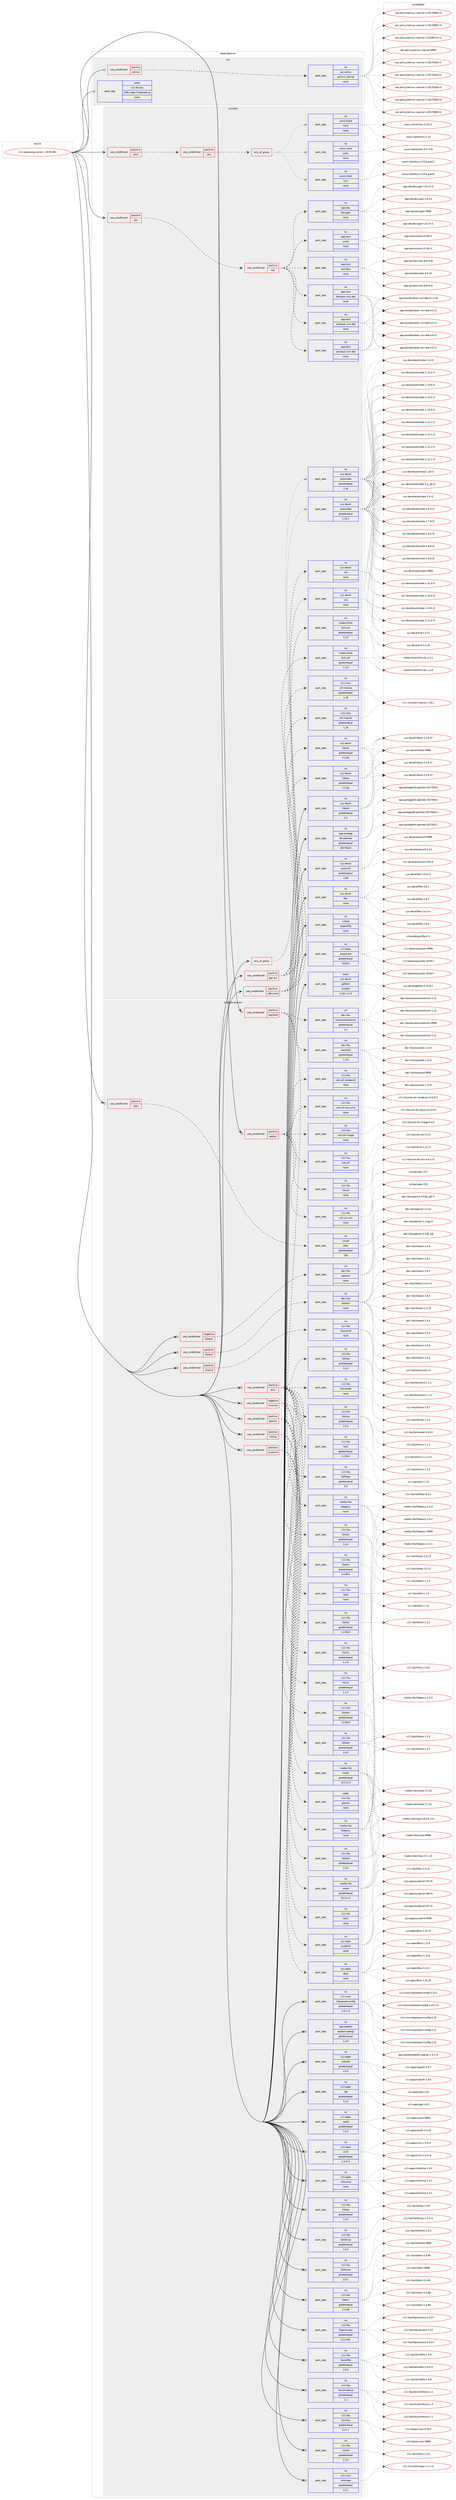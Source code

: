 digraph prolog {

# *************
# Graph options
# *************

newrank=true;
concentrate=true;
compound=true;
graph [rankdir=LR,fontname=Helvetica,fontsize=10,ranksep=1.5];#, ranksep=2.5, nodesep=0.2];
edge  [arrowhead=vee];
node  [fontname=Helvetica,fontsize=10];

# **********
# The ebuild
# **********

subgraph cluster_leftcol {
color=gray;
rank=same;
label=<<i>ebuild</i>>;
id [label="x11-base/xorg-server-1.19.99.901", color=red, width=4, href="../x11-base/xorg-server-1.19.99.901.svg"];
}

# ****************
# The dependencies
# ****************

subgraph cluster_midcol {
color=gray;
label=<<i>dependencies</i>>;
subgraph cluster_compile {
fillcolor="#eeeeee";
style=filled;
label=<<i>compile</i>>;
subgraph any120 {
dependency9604 [label=<<TABLE BORDER="0" CELLBORDER="1" CELLSPACING="0" CELLPADDING="4"><TR><TD CELLPADDING="10">any_of_group</TD></TR></TABLE>>, shape=none, color=red];subgraph pack8179 {
dependency9605 [label=<<TABLE BORDER="0" CELLBORDER="1" CELLSPACING="0" CELLPADDING="4" WIDTH="220"><TR><TD ROWSPAN="6" CELLPADDING="30">pack_dep</TD></TR><TR><TD WIDTH="110">no</TD></TR><TR><TD>sys-devel</TD></TR><TR><TD>automake</TD></TR><TR><TD>greaterequal</TD></TR><TR><TD>1.16</TD></TR></TABLE>>, shape=none, color=blue];
}
dependency9604:e -> dependency9605:w [weight=20,style="dotted",arrowhead="oinv"];
subgraph pack8180 {
dependency9606 [label=<<TABLE BORDER="0" CELLBORDER="1" CELLSPACING="0" CELLPADDING="4" WIDTH="220"><TR><TD ROWSPAN="6" CELLPADDING="30">pack_dep</TD></TR><TR><TD WIDTH="110">no</TD></TR><TR><TD>sys-devel</TD></TR><TR><TD>automake</TD></TR><TR><TD>greaterequal</TD></TR><TR><TD>1.15.1</TD></TR></TABLE>>, shape=none, color=blue];
}
dependency9604:e -> dependency9606:w [weight=20,style="dotted",arrowhead="oinv"];
}
id:e -> dependency9604:w [weight=20,style="solid",arrowhead="vee"];
subgraph cond1306 {
dependency9607 [label=<<TABLE BORDER="0" CELLBORDER="1" CELLSPACING="0" CELLPADDING="4"><TR><TD ROWSPAN="3" CELLPADDING="10">use_conditional</TD></TR><TR><TD>positive</TD></TR><TR><TD>dmx</TD></TR></TABLE>>, shape=none, color=red];
subgraph cond1307 {
dependency9608 [label=<<TABLE BORDER="0" CELLBORDER="1" CELLSPACING="0" CELLPADDING="4"><TR><TD ROWSPAN="3" CELLPADDING="10">use_conditional</TD></TR><TR><TD>positive</TD></TR><TR><TD>doc</TD></TR></TABLE>>, shape=none, color=red];
subgraph any121 {
dependency9609 [label=<<TABLE BORDER="0" CELLBORDER="1" CELLSPACING="0" CELLPADDING="4"><TR><TD CELLPADDING="10">any_of_group</TD></TR></TABLE>>, shape=none, color=red];subgraph pack8181 {
dependency9610 [label=<<TABLE BORDER="0" CELLBORDER="1" CELLSPACING="0" CELLPADDING="4" WIDTH="220"><TR><TD ROWSPAN="6" CELLPADDING="30">pack_dep</TD></TR><TR><TD WIDTH="110">no</TD></TR><TR><TD>www-client</TD></TR><TR><TD>links</TD></TR><TR><TD>none</TD></TR><TR><TD></TD></TR></TABLE>>, shape=none, color=blue];
}
dependency9609:e -> dependency9610:w [weight=20,style="dotted",arrowhead="oinv"];
subgraph pack8182 {
dependency9611 [label=<<TABLE BORDER="0" CELLBORDER="1" CELLSPACING="0" CELLPADDING="4" WIDTH="220"><TR><TD ROWSPAN="6" CELLPADDING="30">pack_dep</TD></TR><TR><TD WIDTH="110">no</TD></TR><TR><TD>www-client</TD></TR><TR><TD>lynx</TD></TR><TR><TD>none</TD></TR><TR><TD></TD></TR></TABLE>>, shape=none, color=blue];
}
dependency9609:e -> dependency9611:w [weight=20,style="dotted",arrowhead="oinv"];
subgraph pack8183 {
dependency9612 [label=<<TABLE BORDER="0" CELLBORDER="1" CELLSPACING="0" CELLPADDING="4" WIDTH="220"><TR><TD ROWSPAN="6" CELLPADDING="30">pack_dep</TD></TR><TR><TD WIDTH="110">no</TD></TR><TR><TD>www-client</TD></TR><TR><TD>w3m</TD></TR><TR><TD>none</TD></TR><TR><TD></TD></TR></TABLE>>, shape=none, color=blue];
}
dependency9609:e -> dependency9612:w [weight=20,style="dotted",arrowhead="oinv"];
}
dependency9608:e -> dependency9609:w [weight=20,style="dashed",arrowhead="vee"];
}
dependency9607:e -> dependency9608:w [weight=20,style="dashed",arrowhead="vee"];
}
id:e -> dependency9607:w [weight=20,style="solid",arrowhead="vee"];
subgraph cond1308 {
dependency9613 [label=<<TABLE BORDER="0" CELLBORDER="1" CELLSPACING="0" CELLPADDING="4"><TR><TD ROWSPAN="3" CELLPADDING="10">use_conditional</TD></TR><TR><TD>positive</TD></TR><TR><TD>doc</TD></TR></TABLE>>, shape=none, color=red];
subgraph cond1309 {
dependency9614 [label=<<TABLE BORDER="0" CELLBORDER="1" CELLSPACING="0" CELLPADDING="4"><TR><TD ROWSPAN="3" CELLPADDING="10">use_conditional</TD></TR><TR><TD>positive</TD></TR><TR><TD>doc</TD></TR></TABLE>>, shape=none, color=red];
subgraph pack8184 {
dependency9615 [label=<<TABLE BORDER="0" CELLBORDER="1" CELLSPACING="0" CELLPADDING="4" WIDTH="220"><TR><TD ROWSPAN="6" CELLPADDING="30">pack_dep</TD></TR><TR><TD WIDTH="110">no</TD></TR><TR><TD>app-text</TD></TR><TR><TD>asciidoc</TD></TR><TR><TD>none</TD></TR><TR><TD></TD></TR></TABLE>>, shape=none, color=blue];
}
dependency9614:e -> dependency9615:w [weight=20,style="dashed",arrowhead="vee"];
subgraph pack8185 {
dependency9616 [label=<<TABLE BORDER="0" CELLBORDER="1" CELLSPACING="0" CELLPADDING="4" WIDTH="220"><TR><TD ROWSPAN="6" CELLPADDING="30">pack_dep</TD></TR><TR><TD WIDTH="110">no</TD></TR><TR><TD>app-text</TD></TR><TR><TD>xmlto</TD></TR><TR><TD>none</TD></TR><TR><TD></TD></TR></TABLE>>, shape=none, color=blue];
}
dependency9614:e -> dependency9616:w [weight=20,style="dashed",arrowhead="vee"];
subgraph pack8186 {
dependency9617 [label=<<TABLE BORDER="0" CELLBORDER="1" CELLSPACING="0" CELLPADDING="4" WIDTH="220"><TR><TD ROWSPAN="6" CELLPADDING="30">pack_dep</TD></TR><TR><TD WIDTH="110">no</TD></TR><TR><TD>app-doc</TD></TR><TR><TD>doxygen</TD></TR><TR><TD>none</TD></TR><TR><TD></TD></TR></TABLE>>, shape=none, color=blue];
}
dependency9614:e -> dependency9617:w [weight=20,style="dashed",arrowhead="vee"];
subgraph pack8187 {
dependency9618 [label=<<TABLE BORDER="0" CELLBORDER="1" CELLSPACING="0" CELLPADDING="4" WIDTH="220"><TR><TD ROWSPAN="6" CELLPADDING="30">pack_dep</TD></TR><TR><TD WIDTH="110">no</TD></TR><TR><TD>app-text</TD></TR><TR><TD>docbook-xml-dtd</TD></TR><TR><TD>none</TD></TR><TR><TD></TD></TR></TABLE>>, shape=none, color=blue];
}
dependency9614:e -> dependency9618:w [weight=20,style="dashed",arrowhead="vee"];
subgraph pack8188 {
dependency9619 [label=<<TABLE BORDER="0" CELLBORDER="1" CELLSPACING="0" CELLPADDING="4" WIDTH="220"><TR><TD ROWSPAN="6" CELLPADDING="30">pack_dep</TD></TR><TR><TD WIDTH="110">no</TD></TR><TR><TD>app-text</TD></TR><TR><TD>docbook-xml-dtd</TD></TR><TR><TD>none</TD></TR><TR><TD></TD></TR></TABLE>>, shape=none, color=blue];
}
dependency9614:e -> dependency9619:w [weight=20,style="dashed",arrowhead="vee"];
subgraph pack8189 {
dependency9620 [label=<<TABLE BORDER="0" CELLBORDER="1" CELLSPACING="0" CELLPADDING="4" WIDTH="220"><TR><TD ROWSPAN="6" CELLPADDING="30">pack_dep</TD></TR><TR><TD WIDTH="110">no</TD></TR><TR><TD>app-text</TD></TR><TR><TD>docbook-xml-dtd</TD></TR><TR><TD>none</TD></TR><TR><TD></TD></TR></TABLE>>, shape=none, color=blue];
}
dependency9614:e -> dependency9620:w [weight=20,style="dashed",arrowhead="vee"];
}
dependency9613:e -> dependency9614:w [weight=20,style="dashed",arrowhead="vee"];
}
id:e -> dependency9613:w [weight=20,style="solid",arrowhead="vee"];
subgraph cond1310 {
dependency9621 [label=<<TABLE BORDER="0" CELLBORDER="1" CELLSPACING="0" CELLPADDING="4"><TR><TD ROWSPAN="3" CELLPADDING="10">use_conditional</TD></TR><TR><TD>positive</TD></TR><TR><TD>ppc-aix</TD></TR></TABLE>>, shape=none, color=red];
subgraph pack8190 {
dependency9622 [label=<<TABLE BORDER="0" CELLBORDER="1" CELLSPACING="0" CELLPADDING="4" WIDTH="220"><TR><TD ROWSPAN="6" CELLPADDING="30">pack_dep</TD></TR><TR><TD WIDTH="110">no</TD></TR><TR><TD>sys-devel</TD></TR><TR><TD>libtool</TD></TR><TR><TD>greaterequal</TD></TR><TR><TD>2.2.6a</TD></TR></TABLE>>, shape=none, color=blue];
}
dependency9621:e -> dependency9622:w [weight=20,style="dashed",arrowhead="vee"];
subgraph pack8191 {
dependency9623 [label=<<TABLE BORDER="0" CELLBORDER="1" CELLSPACING="0" CELLPADDING="4" WIDTH="220"><TR><TD ROWSPAN="6" CELLPADDING="30">pack_dep</TD></TR><TR><TD WIDTH="110">no</TD></TR><TR><TD>sys-devel</TD></TR><TR><TD>m4</TD></TR><TR><TD>none</TD></TR><TR><TD></TD></TR></TABLE>>, shape=none, color=blue];
}
dependency9621:e -> dependency9623:w [weight=20,style="dashed",arrowhead="vee"];
subgraph pack8192 {
dependency9624 [label=<<TABLE BORDER="0" CELLBORDER="1" CELLSPACING="0" CELLPADDING="4" WIDTH="220"><TR><TD ROWSPAN="6" CELLPADDING="30">pack_dep</TD></TR><TR><TD WIDTH="110">no</TD></TR><TR><TD>x11-misc</TD></TR><TR><TD>util-macros</TD></TR><TR><TD>greaterequal</TD></TR><TR><TD>1.18</TD></TR></TABLE>>, shape=none, color=blue];
}
dependency9621:e -> dependency9624:w [weight=20,style="dashed",arrowhead="vee"];
subgraph pack8193 {
dependency9625 [label=<<TABLE BORDER="0" CELLBORDER="1" CELLSPACING="0" CELLPADDING="4" WIDTH="220"><TR><TD ROWSPAN="6" CELLPADDING="30">pack_dep</TD></TR><TR><TD WIDTH="110">no</TD></TR><TR><TD>media-fonts</TD></TR><TR><TD>font-util</TD></TR><TR><TD>greaterequal</TD></TR><TR><TD>1.2.0</TD></TR></TABLE>>, shape=none, color=blue];
}
dependency9621:e -> dependency9625:w [weight=20,style="dashed",arrowhead="vee"];
}
id:e -> dependency9621:w [weight=20,style="solid",arrowhead="vee"];
subgraph cond1311 {
dependency9626 [label=<<TABLE BORDER="0" CELLBORDER="1" CELLSPACING="0" CELLPADDING="4"><TR><TD ROWSPAN="3" CELLPADDING="10">use_conditional</TD></TR><TR><TD>positive</TD></TR><TR><TD>x86-winnt</TD></TR></TABLE>>, shape=none, color=red];
subgraph pack8194 {
dependency9627 [label=<<TABLE BORDER="0" CELLBORDER="1" CELLSPACING="0" CELLPADDING="4" WIDTH="220"><TR><TD ROWSPAN="6" CELLPADDING="30">pack_dep</TD></TR><TR><TD WIDTH="110">no</TD></TR><TR><TD>sys-devel</TD></TR><TR><TD>libtool</TD></TR><TR><TD>greaterequal</TD></TR><TR><TD>2.2.6a</TD></TR></TABLE>>, shape=none, color=blue];
}
dependency9626:e -> dependency9627:w [weight=20,style="dashed",arrowhead="vee"];
subgraph pack8195 {
dependency9628 [label=<<TABLE BORDER="0" CELLBORDER="1" CELLSPACING="0" CELLPADDING="4" WIDTH="220"><TR><TD ROWSPAN="6" CELLPADDING="30">pack_dep</TD></TR><TR><TD WIDTH="110">no</TD></TR><TR><TD>sys-devel</TD></TR><TR><TD>m4</TD></TR><TR><TD>none</TD></TR><TR><TD></TD></TR></TABLE>>, shape=none, color=blue];
}
dependency9626:e -> dependency9628:w [weight=20,style="dashed",arrowhead="vee"];
subgraph pack8196 {
dependency9629 [label=<<TABLE BORDER="0" CELLBORDER="1" CELLSPACING="0" CELLPADDING="4" WIDTH="220"><TR><TD ROWSPAN="6" CELLPADDING="30">pack_dep</TD></TR><TR><TD WIDTH="110">no</TD></TR><TR><TD>x11-misc</TD></TR><TR><TD>util-macros</TD></TR><TR><TD>greaterequal</TD></TR><TR><TD>1.18</TD></TR></TABLE>>, shape=none, color=blue];
}
dependency9626:e -> dependency9629:w [weight=20,style="dashed",arrowhead="vee"];
subgraph pack8197 {
dependency9630 [label=<<TABLE BORDER="0" CELLBORDER="1" CELLSPACING="0" CELLPADDING="4" WIDTH="220"><TR><TD ROWSPAN="6" CELLPADDING="30">pack_dep</TD></TR><TR><TD WIDTH="110">no</TD></TR><TR><TD>media-fonts</TD></TR><TR><TD>font-util</TD></TR><TR><TD>greaterequal</TD></TR><TR><TD>1.2.0</TD></TR></TABLE>>, shape=none, color=blue];
}
dependency9626:e -> dependency9630:w [weight=20,style="dashed",arrowhead="vee"];
}
id:e -> dependency9626:w [weight=20,style="solid",arrowhead="vee"];
subgraph pack8198 {
dependency9631 [label=<<TABLE BORDER="0" CELLBORDER="1" CELLSPACING="0" CELLPADDING="4" WIDTH="220"><TR><TD ROWSPAN="6" CELLPADDING="30">pack_dep</TD></TR><TR><TD WIDTH="110">no</TD></TR><TR><TD>app-portage</TD></TR><TR><TD>elt-patches</TD></TR><TR><TD>greaterequal</TD></TR><TR><TD>20170422</TD></TR></TABLE>>, shape=none, color=blue];
}
id:e -> dependency9631:w [weight=20,style="solid",arrowhead="vee"];
subgraph pack8199 {
dependency9632 [label=<<TABLE BORDER="0" CELLBORDER="1" CELLSPACING="0" CELLPADDING="4" WIDTH="220"><TR><TD ROWSPAN="6" CELLPADDING="30">pack_dep</TD></TR><TR><TD WIDTH="110">no</TD></TR><TR><TD>sys-devel</TD></TR><TR><TD>autoconf</TD></TR><TR><TD>greaterequal</TD></TR><TR><TD>2.69</TD></TR></TABLE>>, shape=none, color=blue];
}
id:e -> dependency9632:w [weight=20,style="solid",arrowhead="vee"];
subgraph pack8200 {
dependency9633 [label=<<TABLE BORDER="0" CELLBORDER="1" CELLSPACING="0" CELLPADDING="4" WIDTH="220"><TR><TD ROWSPAN="6" CELLPADDING="30">pack_dep</TD></TR><TR><TD WIDTH="110">no</TD></TR><TR><TD>sys-devel</TD></TR><TR><TD>flex</TD></TR><TR><TD>none</TD></TR><TR><TD></TD></TR></TABLE>>, shape=none, color=blue];
}
id:e -> dependency9633:w [weight=20,style="solid",arrowhead="vee"];
subgraph pack8201 {
dependency9634 [label=<<TABLE BORDER="0" CELLBORDER="1" CELLSPACING="0" CELLPADDING="4" WIDTH="220"><TR><TD ROWSPAN="6" CELLPADDING="30">pack_dep</TD></TR><TR><TD WIDTH="110">no</TD></TR><TR><TD>sys-devel</TD></TR><TR><TD>libtool</TD></TR><TR><TD>greaterequal</TD></TR><TR><TD>2.4</TD></TR></TABLE>>, shape=none, color=blue];
}
id:e -> dependency9634:w [weight=20,style="solid",arrowhead="vee"];
subgraph pack8202 {
dependency9635 [label=<<TABLE BORDER="0" CELLBORDER="1" CELLSPACING="0" CELLPADDING="4" WIDTH="220"><TR><TD ROWSPAN="6" CELLPADDING="30">pack_dep</TD></TR><TR><TD WIDTH="110">no</TD></TR><TR><TD>virtual</TD></TR><TR><TD>pkgconfig</TD></TR><TR><TD>none</TD></TR><TR><TD></TD></TR></TABLE>>, shape=none, color=blue];
}
id:e -> dependency9635:w [weight=20,style="solid",arrowhead="vee"];
subgraph pack8203 {
dependency9636 [label=<<TABLE BORDER="0" CELLBORDER="1" CELLSPACING="0" CELLPADDING="4" WIDTH="220"><TR><TD ROWSPAN="6" CELLPADDING="30">pack_dep</TD></TR><TR><TD WIDTH="110">no</TD></TR><TR><TD>x11-base</TD></TR><TR><TD>xorg-proto</TD></TR><TR><TD>greaterequal</TD></TR><TR><TD>2018.3</TD></TR></TABLE>>, shape=none, color=blue];
}
id:e -> dependency9636:w [weight=20,style="solid",arrowhead="vee"];
subgraph pack8204 {
dependency9637 [label=<<TABLE BORDER="0" CELLBORDER="1" CELLSPACING="0" CELLPADDING="4" WIDTH="220"><TR><TD ROWSPAN="6" CELLPADDING="30">pack_dep</TD></TR><TR><TD WIDTH="110">weak</TD></TR><TR><TD>sys-devel</TD></TR><TR><TD>gettext</TD></TR><TR><TD>smaller</TD></TR><TR><TD>0.18.1.1-r3</TD></TR></TABLE>>, shape=none, color=blue];
}
id:e -> dependency9637:w [weight=20,style="solid",arrowhead="vee"];
}
subgraph cluster_compileandrun {
fillcolor="#eeeeee";
style=filled;
label=<<i>compile and run</i>>;
subgraph cond1312 {
dependency9638 [label=<<TABLE BORDER="0" CELLBORDER="1" CELLSPACING="0" CELLPADDING="4"><TR><TD ROWSPAN="3" CELLPADDING="10">use_conditional</TD></TR><TR><TD>negative</TD></TR><TR><TD>libressl</TD></TR></TABLE>>, shape=none, color=red];
subgraph pack8205 {
dependency9639 [label=<<TABLE BORDER="0" CELLBORDER="1" CELLSPACING="0" CELLPADDING="4" WIDTH="220"><TR><TD ROWSPAN="6" CELLPADDING="30">pack_dep</TD></TR><TR><TD WIDTH="110">no</TD></TR><TR><TD>dev-libs</TD></TR><TR><TD>openssl</TD></TR><TR><TD>none</TD></TR><TR><TD></TD></TR></TABLE>>, shape=none, color=blue];
}
dependency9638:e -> dependency9639:w [weight=20,style="dashed",arrowhead="vee"];
}
id:e -> dependency9638:w [weight=20,style="solid",arrowhead="odotvee"];
subgraph cond1313 {
dependency9640 [label=<<TABLE BORDER="0" CELLBORDER="1" CELLSPACING="0" CELLPADDING="4"><TR><TD ROWSPAN="3" CELLPADDING="10">use_conditional</TD></TR><TR><TD>negative</TD></TR><TR><TD>minimal</TD></TR></TABLE>>, shape=none, color=red];
subgraph pack8206 {
dependency9641 [label=<<TABLE BORDER="0" CELLBORDER="1" CELLSPACING="0" CELLPADDING="4" WIDTH="220"><TR><TD ROWSPAN="6" CELLPADDING="30">pack_dep</TD></TR><TR><TD WIDTH="110">no</TD></TR><TR><TD>x11-libs</TD></TR><TR><TD>libX11</TD></TR><TR><TD>greaterequal</TD></TR><TR><TD>1.1.5</TD></TR></TABLE>>, shape=none, color=blue];
}
dependency9640:e -> dependency9641:w [weight=20,style="dashed",arrowhead="vee"];
subgraph pack8207 {
dependency9642 [label=<<TABLE BORDER="0" CELLBORDER="1" CELLSPACING="0" CELLPADDING="4" WIDTH="220"><TR><TD ROWSPAN="6" CELLPADDING="30">pack_dep</TD></TR><TR><TD WIDTH="110">no</TD></TR><TR><TD>x11-libs</TD></TR><TR><TD>libXext</TD></TR><TR><TD>greaterequal</TD></TR><TR><TD>1.0.5</TD></TR></TABLE>>, shape=none, color=blue];
}
dependency9640:e -> dependency9642:w [weight=20,style="dashed",arrowhead="vee"];
subgraph pack8208 {
dependency9643 [label=<<TABLE BORDER="0" CELLBORDER="1" CELLSPACING="0" CELLPADDING="4" WIDTH="220"><TR><TD ROWSPAN="6" CELLPADDING="30">pack_dep</TD></TR><TR><TD WIDTH="110">no</TD></TR><TR><TD>media-libs</TD></TR><TR><TD>mesa</TD></TR><TR><TD>greaterequal</TD></TR><TR><TD>10.3.4-r1</TD></TR></TABLE>>, shape=none, color=blue];
}
dependency9640:e -> dependency9643:w [weight=20,style="dashed",arrowhead="vee"];
}
id:e -> dependency9640:w [weight=20,style="solid",arrowhead="odotvee"];
subgraph cond1314 {
dependency9644 [label=<<TABLE BORDER="0" CELLBORDER="1" CELLSPACING="0" CELLPADDING="4"><TR><TD ROWSPAN="3" CELLPADDING="10">use_conditional</TD></TR><TR><TD>positive</TD></TR><TR><TD>dmx</TD></TR></TABLE>>, shape=none, color=red];
subgraph pack8209 {
dependency9645 [label=<<TABLE BORDER="0" CELLBORDER="1" CELLSPACING="0" CELLPADDING="4" WIDTH="220"><TR><TD ROWSPAN="6" CELLPADDING="30">pack_dep</TD></TR><TR><TD WIDTH="110">no</TD></TR><TR><TD>x11-libs</TD></TR><TR><TD>libXt</TD></TR><TR><TD>none</TD></TR><TR><TD></TD></TR></TABLE>>, shape=none, color=blue];
}
dependency9644:e -> dependency9645:w [weight=20,style="dashed",arrowhead="vee"];
subgraph pack8210 {
dependency9646 [label=<<TABLE BORDER="0" CELLBORDER="1" CELLSPACING="0" CELLPADDING="4" WIDTH="220"><TR><TD ROWSPAN="6" CELLPADDING="30">pack_dep</TD></TR><TR><TD WIDTH="110">no</TD></TR><TR><TD>x11-libs</TD></TR><TR><TD>libdmx</TD></TR><TR><TD>greaterequal</TD></TR><TR><TD>1.0.99.1</TD></TR></TABLE>>, shape=none, color=blue];
}
dependency9644:e -> dependency9646:w [weight=20,style="dashed",arrowhead="vee"];
subgraph pack8211 {
dependency9647 [label=<<TABLE BORDER="0" CELLBORDER="1" CELLSPACING="0" CELLPADDING="4" WIDTH="220"><TR><TD ROWSPAN="6" CELLPADDING="30">pack_dep</TD></TR><TR><TD WIDTH="110">no</TD></TR><TR><TD>x11-libs</TD></TR><TR><TD>libX11</TD></TR><TR><TD>greaterequal</TD></TR><TR><TD>1.1.5</TD></TR></TABLE>>, shape=none, color=blue];
}
dependency9644:e -> dependency9647:w [weight=20,style="dashed",arrowhead="vee"];
subgraph pack8212 {
dependency9648 [label=<<TABLE BORDER="0" CELLBORDER="1" CELLSPACING="0" CELLPADDING="4" WIDTH="220"><TR><TD ROWSPAN="6" CELLPADDING="30">pack_dep</TD></TR><TR><TD WIDTH="110">no</TD></TR><TR><TD>x11-libs</TD></TR><TR><TD>libXaw</TD></TR><TR><TD>greaterequal</TD></TR><TR><TD>1.0.4</TD></TR></TABLE>>, shape=none, color=blue];
}
dependency9644:e -> dependency9648:w [weight=20,style="dashed",arrowhead="vee"];
subgraph pack8213 {
dependency9649 [label=<<TABLE BORDER="0" CELLBORDER="1" CELLSPACING="0" CELLPADDING="4" WIDTH="220"><TR><TD ROWSPAN="6" CELLPADDING="30">pack_dep</TD></TR><TR><TD WIDTH="110">no</TD></TR><TR><TD>x11-libs</TD></TR><TR><TD>libXext</TD></TR><TR><TD>greaterequal</TD></TR><TR><TD>1.0.99.4</TD></TR></TABLE>>, shape=none, color=blue];
}
dependency9644:e -> dependency9649:w [weight=20,style="dashed",arrowhead="vee"];
subgraph pack8214 {
dependency9650 [label=<<TABLE BORDER="0" CELLBORDER="1" CELLSPACING="0" CELLPADDING="4" WIDTH="220"><TR><TD ROWSPAN="6" CELLPADDING="30">pack_dep</TD></TR><TR><TD WIDTH="110">no</TD></TR><TR><TD>x11-libs</TD></TR><TR><TD>libXfixes</TD></TR><TR><TD>greaterequal</TD></TR><TR><TD>5.0</TD></TR></TABLE>>, shape=none, color=blue];
}
dependency9644:e -> dependency9650:w [weight=20,style="dashed",arrowhead="vee"];
subgraph pack8215 {
dependency9651 [label=<<TABLE BORDER="0" CELLBORDER="1" CELLSPACING="0" CELLPADDING="4" WIDTH="220"><TR><TD ROWSPAN="6" CELLPADDING="30">pack_dep</TD></TR><TR><TD WIDTH="110">no</TD></TR><TR><TD>x11-libs</TD></TR><TR><TD>libXi</TD></TR><TR><TD>greaterequal</TD></TR><TR><TD>1.2.99.1</TD></TR></TABLE>>, shape=none, color=blue];
}
dependency9644:e -> dependency9651:w [weight=20,style="dashed",arrowhead="vee"];
subgraph pack8216 {
dependency9652 [label=<<TABLE BORDER="0" CELLBORDER="1" CELLSPACING="0" CELLPADDING="4" WIDTH="220"><TR><TD ROWSPAN="6" CELLPADDING="30">pack_dep</TD></TR><TR><TD WIDTH="110">no</TD></TR><TR><TD>x11-libs</TD></TR><TR><TD>libXmu</TD></TR><TR><TD>greaterequal</TD></TR><TR><TD>1.0.3</TD></TR></TABLE>>, shape=none, color=blue];
}
dependency9644:e -> dependency9652:w [weight=20,style="dashed",arrowhead="vee"];
subgraph pack8217 {
dependency9653 [label=<<TABLE BORDER="0" CELLBORDER="1" CELLSPACING="0" CELLPADDING="4" WIDTH="220"><TR><TD ROWSPAN="6" CELLPADDING="30">pack_dep</TD></TR><TR><TD WIDTH="110">no</TD></TR><TR><TD>x11-libs</TD></TR><TR><TD>libXrender</TD></TR><TR><TD>none</TD></TR><TR><TD></TD></TR></TABLE>>, shape=none, color=blue];
}
dependency9644:e -> dependency9653:w [weight=20,style="dashed",arrowhead="vee"];
subgraph pack8218 {
dependency9654 [label=<<TABLE BORDER="0" CELLBORDER="1" CELLSPACING="0" CELLPADDING="4" WIDTH="220"><TR><TD ROWSPAN="6" CELLPADDING="30">pack_dep</TD></TR><TR><TD WIDTH="110">no</TD></TR><TR><TD>x11-libs</TD></TR><TR><TD>libXres</TD></TR><TR><TD>greaterequal</TD></TR><TR><TD>1.0.3</TD></TR></TABLE>>, shape=none, color=blue];
}
dependency9644:e -> dependency9654:w [weight=20,style="dashed",arrowhead="vee"];
subgraph pack8219 {
dependency9655 [label=<<TABLE BORDER="0" CELLBORDER="1" CELLSPACING="0" CELLPADDING="4" WIDTH="220"><TR><TD ROWSPAN="6" CELLPADDING="30">pack_dep</TD></TR><TR><TD WIDTH="110">no</TD></TR><TR><TD>x11-libs</TD></TR><TR><TD>libXtst</TD></TR><TR><TD>greaterequal</TD></TR><TR><TD>1.0.99.2</TD></TR></TABLE>>, shape=none, color=blue];
}
dependency9644:e -> dependency9655:w [weight=20,style="dashed",arrowhead="vee"];
}
id:e -> dependency9644:w [weight=20,style="solid",arrowhead="odotvee"];
subgraph cond1315 {
dependency9656 [label=<<TABLE BORDER="0" CELLBORDER="1" CELLSPACING="0" CELLPADDING="4"><TR><TD ROWSPAN="3" CELLPADDING="10">use_conditional</TD></TR><TR><TD>positive</TD></TR><TR><TD>glamor</TD></TR></TABLE>>, shape=none, color=red];
subgraph pack8220 {
dependency9657 [label=<<TABLE BORDER="0" CELLBORDER="1" CELLSPACING="0" CELLPADDING="4" WIDTH="220"><TR><TD ROWSPAN="6" CELLPADDING="30">pack_dep</TD></TR><TR><TD WIDTH="110">no</TD></TR><TR><TD>media-libs</TD></TR><TR><TD>libepoxy</TD></TR><TR><TD>none</TD></TR><TR><TD></TD></TR></TABLE>>, shape=none, color=blue];
}
dependency9656:e -> dependency9657:w [weight=20,style="dashed",arrowhead="vee"];
subgraph pack8221 {
dependency9658 [label=<<TABLE BORDER="0" CELLBORDER="1" CELLSPACING="0" CELLPADDING="4" WIDTH="220"><TR><TD ROWSPAN="6" CELLPADDING="30">pack_dep</TD></TR><TR><TD WIDTH="110">no</TD></TR><TR><TD>media-libs</TD></TR><TR><TD>mesa</TD></TR><TR><TD>greaterequal</TD></TR><TR><TD>10.3.4-r1</TD></TR></TABLE>>, shape=none, color=blue];
}
dependency9656:e -> dependency9658:w [weight=20,style="dashed",arrowhead="vee"];
subgraph pack8222 {
dependency9659 [label=<<TABLE BORDER="0" CELLBORDER="1" CELLSPACING="0" CELLPADDING="4" WIDTH="220"><TR><TD ROWSPAN="6" CELLPADDING="30">pack_dep</TD></TR><TR><TD WIDTH="110">weak</TD></TR><TR><TD>x11-libs</TD></TR><TR><TD>glamor</TD></TR><TR><TD>none</TD></TR><TR><TD></TD></TR></TABLE>>, shape=none, color=blue];
}
dependency9656:e -> dependency9659:w [weight=20,style="dashed",arrowhead="vee"];
}
id:e -> dependency9656:w [weight=20,style="solid",arrowhead="odotvee"];
subgraph cond1316 {
dependency9660 [label=<<TABLE BORDER="0" CELLBORDER="1" CELLSPACING="0" CELLPADDING="4"><TR><TD ROWSPAN="3" CELLPADDING="10">use_conditional</TD></TR><TR><TD>positive</TD></TR><TR><TD>kdrive</TD></TR></TABLE>>, shape=none, color=red];
subgraph pack8223 {
dependency9661 [label=<<TABLE BORDER="0" CELLBORDER="1" CELLSPACING="0" CELLPADDING="4" WIDTH="220"><TR><TD ROWSPAN="6" CELLPADDING="30">pack_dep</TD></TR><TR><TD WIDTH="110">no</TD></TR><TR><TD>x11-libs</TD></TR><TR><TD>libXext</TD></TR><TR><TD>greaterequal</TD></TR><TR><TD>1.0.5</TD></TR></TABLE>>, shape=none, color=blue];
}
dependency9660:e -> dependency9661:w [weight=20,style="dashed",arrowhead="vee"];
subgraph pack8224 {
dependency9662 [label=<<TABLE BORDER="0" CELLBORDER="1" CELLSPACING="0" CELLPADDING="4" WIDTH="220"><TR><TD ROWSPAN="6" CELLPADDING="30">pack_dep</TD></TR><TR><TD WIDTH="110">no</TD></TR><TR><TD>x11-libs</TD></TR><TR><TD>libXv</TD></TR><TR><TD>none</TD></TR><TR><TD></TD></TR></TABLE>>, shape=none, color=blue];
}
dependency9660:e -> dependency9662:w [weight=20,style="dashed",arrowhead="vee"];
}
id:e -> dependency9660:w [weight=20,style="solid",arrowhead="odotvee"];
subgraph cond1317 {
dependency9663 [label=<<TABLE BORDER="0" CELLBORDER="1" CELLSPACING="0" CELLPADDING="4"><TR><TD ROWSPAN="3" CELLPADDING="10">use_conditional</TD></TR><TR><TD>positive</TD></TR><TR><TD>libressl</TD></TR></TABLE>>, shape=none, color=red];
subgraph pack8225 {
dependency9664 [label=<<TABLE BORDER="0" CELLBORDER="1" CELLSPACING="0" CELLPADDING="4" WIDTH="220"><TR><TD ROWSPAN="6" CELLPADDING="30">pack_dep</TD></TR><TR><TD WIDTH="110">no</TD></TR><TR><TD>dev-libs</TD></TR><TR><TD>libressl</TD></TR><TR><TD>none</TD></TR><TR><TD></TD></TR></TABLE>>, shape=none, color=blue];
}
dependency9663:e -> dependency9664:w [weight=20,style="dashed",arrowhead="vee"];
}
id:e -> dependency9663:w [weight=20,style="solid",arrowhead="odotvee"];
subgraph cond1318 {
dependency9665 [label=<<TABLE BORDER="0" CELLBORDER="1" CELLSPACING="0" CELLPADDING="4"><TR><TD ROWSPAN="3" CELLPADDING="10">use_conditional</TD></TR><TR><TD>positive</TD></TR><TR><TD>systemd</TD></TR></TABLE>>, shape=none, color=red];
subgraph pack8226 {
dependency9666 [label=<<TABLE BORDER="0" CELLBORDER="1" CELLSPACING="0" CELLPADDING="4" WIDTH="220"><TR><TD ROWSPAN="6" CELLPADDING="30">pack_dep</TD></TR><TR><TD WIDTH="110">no</TD></TR><TR><TD>sys-apps</TD></TR><TR><TD>dbus</TD></TR><TR><TD>none</TD></TR><TR><TD></TD></TR></TABLE>>, shape=none, color=blue];
}
dependency9665:e -> dependency9666:w [weight=20,style="dashed",arrowhead="vee"];
subgraph pack8227 {
dependency9667 [label=<<TABLE BORDER="0" CELLBORDER="1" CELLSPACING="0" CELLPADDING="4" WIDTH="220"><TR><TD ROWSPAN="6" CELLPADDING="30">pack_dep</TD></TR><TR><TD WIDTH="110">no</TD></TR><TR><TD>sys-apps</TD></TR><TR><TD>systemd</TD></TR><TR><TD>none</TD></TR><TR><TD></TD></TR></TABLE>>, shape=none, color=blue];
}
dependency9665:e -> dependency9667:w [weight=20,style="dashed",arrowhead="vee"];
}
id:e -> dependency9665:w [weight=20,style="solid",arrowhead="odotvee"];
subgraph cond1319 {
dependency9668 [label=<<TABLE BORDER="0" CELLBORDER="1" CELLSPACING="0" CELLPADDING="4"><TR><TD ROWSPAN="3" CELLPADDING="10">use_conditional</TD></TR><TR><TD>positive</TD></TR><TR><TD>udev</TD></TR></TABLE>>, shape=none, color=red];
subgraph pack8228 {
dependency9669 [label=<<TABLE BORDER="0" CELLBORDER="1" CELLSPACING="0" CELLPADDING="4" WIDTH="220"><TR><TD ROWSPAN="6" CELLPADDING="30">pack_dep</TD></TR><TR><TD WIDTH="110">no</TD></TR><TR><TD>virtual</TD></TR><TR><TD>udev</TD></TR><TR><TD>greaterequal</TD></TR><TR><TD>150</TD></TR></TABLE>>, shape=none, color=blue];
}
dependency9668:e -> dependency9669:w [weight=20,style="dashed",arrowhead="vee"];
}
id:e -> dependency9668:w [weight=20,style="solid",arrowhead="odotvee"];
subgraph cond1320 {
dependency9670 [label=<<TABLE BORDER="0" CELLBORDER="1" CELLSPACING="0" CELLPADDING="4"><TR><TD ROWSPAN="3" CELLPADDING="10">use_conditional</TD></TR><TR><TD>positive</TD></TR><TR><TD>unwind</TD></TR></TABLE>>, shape=none, color=red];
subgraph pack8229 {
dependency9671 [label=<<TABLE BORDER="0" CELLBORDER="1" CELLSPACING="0" CELLPADDING="4" WIDTH="220"><TR><TD ROWSPAN="6" CELLPADDING="30">pack_dep</TD></TR><TR><TD WIDTH="110">no</TD></TR><TR><TD>sys-libs</TD></TR><TR><TD>libunwind</TD></TR><TR><TD>none</TD></TR><TR><TD></TD></TR></TABLE>>, shape=none, color=blue];
}
dependency9670:e -> dependency9671:w [weight=20,style="dashed",arrowhead="vee"];
}
id:e -> dependency9670:w [weight=20,style="solid",arrowhead="odotvee"];
subgraph cond1321 {
dependency9672 [label=<<TABLE BORDER="0" CELLBORDER="1" CELLSPACING="0" CELLPADDING="4"><TR><TD ROWSPAN="3" CELLPADDING="10">use_conditional</TD></TR><TR><TD>positive</TD></TR><TR><TD>wayland</TD></TR></TABLE>>, shape=none, color=red];
subgraph pack8230 {
dependency9673 [label=<<TABLE BORDER="0" CELLBORDER="1" CELLSPACING="0" CELLPADDING="4" WIDTH="220"><TR><TD ROWSPAN="6" CELLPADDING="30">pack_dep</TD></TR><TR><TD WIDTH="110">no</TD></TR><TR><TD>dev-libs</TD></TR><TR><TD>wayland</TD></TR><TR><TD>greaterequal</TD></TR><TR><TD>1.3.0</TD></TR></TABLE>>, shape=none, color=blue];
}
dependency9672:e -> dependency9673:w [weight=20,style="dashed",arrowhead="vee"];
subgraph pack8231 {
dependency9674 [label=<<TABLE BORDER="0" CELLBORDER="1" CELLSPACING="0" CELLPADDING="4" WIDTH="220"><TR><TD ROWSPAN="6" CELLPADDING="30">pack_dep</TD></TR><TR><TD WIDTH="110">no</TD></TR><TR><TD>media-libs</TD></TR><TR><TD>libepoxy</TD></TR><TR><TD>none</TD></TR><TR><TD></TD></TR></TABLE>>, shape=none, color=blue];
}
dependency9672:e -> dependency9674:w [weight=20,style="dashed",arrowhead="vee"];
subgraph pack8232 {
dependency9675 [label=<<TABLE BORDER="0" CELLBORDER="1" CELLSPACING="0" CELLPADDING="4" WIDTH="220"><TR><TD ROWSPAN="6" CELLPADDING="30">pack_dep</TD></TR><TR><TD WIDTH="110">no</TD></TR><TR><TD>dev-libs</TD></TR><TR><TD>wayland-protocols</TD></TR><TR><TD>greaterequal</TD></TR><TR><TD>1.1</TD></TR></TABLE>>, shape=none, color=blue];
}
dependency9672:e -> dependency9675:w [weight=20,style="dashed",arrowhead="vee"];
}
id:e -> dependency9672:w [weight=20,style="solid",arrowhead="odotvee"];
subgraph cond1322 {
dependency9676 [label=<<TABLE BORDER="0" CELLBORDER="1" CELLSPACING="0" CELLPADDING="4"><TR><TD ROWSPAN="3" CELLPADDING="10">use_conditional</TD></TR><TR><TD>positive</TD></TR><TR><TD>xephyr</TD></TR></TABLE>>, shape=none, color=red];
subgraph pack8233 {
dependency9677 [label=<<TABLE BORDER="0" CELLBORDER="1" CELLSPACING="0" CELLPADDING="4" WIDTH="220"><TR><TD ROWSPAN="6" CELLPADDING="30">pack_dep</TD></TR><TR><TD WIDTH="110">no</TD></TR><TR><TD>x11-libs</TD></TR><TR><TD>libxcb</TD></TR><TR><TD>none</TD></TR><TR><TD></TD></TR></TABLE>>, shape=none, color=blue];
}
dependency9676:e -> dependency9677:w [weight=20,style="dashed",arrowhead="vee"];
subgraph pack8234 {
dependency9678 [label=<<TABLE BORDER="0" CELLBORDER="1" CELLSPACING="0" CELLPADDING="4" WIDTH="220"><TR><TD ROWSPAN="6" CELLPADDING="30">pack_dep</TD></TR><TR><TD WIDTH="110">no</TD></TR><TR><TD>x11-libs</TD></TR><TR><TD>xcb-util</TD></TR><TR><TD>none</TD></TR><TR><TD></TD></TR></TABLE>>, shape=none, color=blue];
}
dependency9676:e -> dependency9678:w [weight=20,style="dashed",arrowhead="vee"];
subgraph pack8235 {
dependency9679 [label=<<TABLE BORDER="0" CELLBORDER="1" CELLSPACING="0" CELLPADDING="4" WIDTH="220"><TR><TD ROWSPAN="6" CELLPADDING="30">pack_dep</TD></TR><TR><TD WIDTH="110">no</TD></TR><TR><TD>x11-libs</TD></TR><TR><TD>xcb-util-image</TD></TR><TR><TD>none</TD></TR><TR><TD></TD></TR></TABLE>>, shape=none, color=blue];
}
dependency9676:e -> dependency9679:w [weight=20,style="dashed",arrowhead="vee"];
subgraph pack8236 {
dependency9680 [label=<<TABLE BORDER="0" CELLBORDER="1" CELLSPACING="0" CELLPADDING="4" WIDTH="220"><TR><TD ROWSPAN="6" CELLPADDING="30">pack_dep</TD></TR><TR><TD WIDTH="110">no</TD></TR><TR><TD>x11-libs</TD></TR><TR><TD>xcb-util-keysyms</TD></TR><TR><TD>none</TD></TR><TR><TD></TD></TR></TABLE>>, shape=none, color=blue];
}
dependency9676:e -> dependency9680:w [weight=20,style="dashed",arrowhead="vee"];
subgraph pack8237 {
dependency9681 [label=<<TABLE BORDER="0" CELLBORDER="1" CELLSPACING="0" CELLPADDING="4" WIDTH="220"><TR><TD ROWSPAN="6" CELLPADDING="30">pack_dep</TD></TR><TR><TD WIDTH="110">no</TD></TR><TR><TD>x11-libs</TD></TR><TR><TD>xcb-util-renderutil</TD></TR><TR><TD>none</TD></TR><TR><TD></TD></TR></TABLE>>, shape=none, color=blue];
}
dependency9676:e -> dependency9681:w [weight=20,style="dashed",arrowhead="vee"];
subgraph pack8238 {
dependency9682 [label=<<TABLE BORDER="0" CELLBORDER="1" CELLSPACING="0" CELLPADDING="4" WIDTH="220"><TR><TD ROWSPAN="6" CELLPADDING="30">pack_dep</TD></TR><TR><TD WIDTH="110">no</TD></TR><TR><TD>x11-libs</TD></TR><TR><TD>xcb-util-wm</TD></TR><TR><TD>none</TD></TR><TR><TD></TD></TR></TABLE>>, shape=none, color=blue];
}
dependency9676:e -> dependency9682:w [weight=20,style="dashed",arrowhead="vee"];
}
id:e -> dependency9676:w [weight=20,style="solid",arrowhead="odotvee"];
subgraph pack8239 {
dependency9683 [label=<<TABLE BORDER="0" CELLBORDER="1" CELLSPACING="0" CELLPADDING="4" WIDTH="220"><TR><TD ROWSPAN="6" CELLPADDING="30">pack_dep</TD></TR><TR><TD WIDTH="110">no</TD></TR><TR><TD>app-eselect</TD></TR><TR><TD>eselect-opengl</TD></TR><TR><TD>greaterequal</TD></TR><TR><TD>1.3.0</TD></TR></TABLE>>, shape=none, color=blue];
}
id:e -> dependency9683:w [weight=20,style="solid",arrowhead="odotvee"];
subgraph pack8240 {
dependency9684 [label=<<TABLE BORDER="0" CELLBORDER="1" CELLSPACING="0" CELLPADDING="4" WIDTH="220"><TR><TD ROWSPAN="6" CELLPADDING="30">pack_dep</TD></TR><TR><TD WIDTH="110">no</TD></TR><TR><TD>x11-apps</TD></TR><TR><TD>iceauth</TD></TR><TR><TD>greaterequal</TD></TR><TR><TD>1.0.2</TD></TR></TABLE>>, shape=none, color=blue];
}
id:e -> dependency9684:w [weight=20,style="solid",arrowhead="odotvee"];
subgraph pack8241 {
dependency9685 [label=<<TABLE BORDER="0" CELLBORDER="1" CELLSPACING="0" CELLPADDING="4" WIDTH="220"><TR><TD ROWSPAN="6" CELLPADDING="30">pack_dep</TD></TR><TR><TD WIDTH="110">no</TD></TR><TR><TD>x11-apps</TD></TR><TR><TD>rgb</TD></TR><TR><TD>greaterequal</TD></TR><TR><TD>1.0.3</TD></TR></TABLE>>, shape=none, color=blue];
}
id:e -> dependency9685:w [weight=20,style="solid",arrowhead="odotvee"];
subgraph pack8242 {
dependency9686 [label=<<TABLE BORDER="0" CELLBORDER="1" CELLSPACING="0" CELLPADDING="4" WIDTH="220"><TR><TD ROWSPAN="6" CELLPADDING="30">pack_dep</TD></TR><TR><TD WIDTH="110">no</TD></TR><TR><TD>x11-apps</TD></TR><TR><TD>xauth</TD></TR><TR><TD>greaterequal</TD></TR><TR><TD>1.0.3</TD></TR></TABLE>>, shape=none, color=blue];
}
id:e -> dependency9686:w [weight=20,style="solid",arrowhead="odotvee"];
subgraph pack8243 {
dependency9687 [label=<<TABLE BORDER="0" CELLBORDER="1" CELLSPACING="0" CELLPADDING="4" WIDTH="220"><TR><TD ROWSPAN="6" CELLPADDING="30">pack_dep</TD></TR><TR><TD WIDTH="110">no</TD></TR><TR><TD>x11-apps</TD></TR><TR><TD>xinit</TD></TR><TR><TD>greaterequal</TD></TR><TR><TD>1.3.3-r1</TD></TR></TABLE>>, shape=none, color=blue];
}
id:e -> dependency9687:w [weight=20,style="solid",arrowhead="odotvee"];
subgraph pack8244 {
dependency9688 [label=<<TABLE BORDER="0" CELLBORDER="1" CELLSPACING="0" CELLPADDING="4" WIDTH="220"><TR><TD ROWSPAN="6" CELLPADDING="30">pack_dep</TD></TR><TR><TD WIDTH="110">no</TD></TR><TR><TD>x11-apps</TD></TR><TR><TD>xkbcomp</TD></TR><TR><TD>none</TD></TR><TR><TD></TD></TR></TABLE>>, shape=none, color=blue];
}
id:e -> dependency9688:w [weight=20,style="solid",arrowhead="odotvee"];
subgraph pack8245 {
dependency9689 [label=<<TABLE BORDER="0" CELLBORDER="1" CELLSPACING="0" CELLPADDING="4" WIDTH="220"><TR><TD ROWSPAN="6" CELLPADDING="30">pack_dep</TD></TR><TR><TD WIDTH="110">no</TD></TR><TR><TD>x11-libs</TD></TR><TR><TD>libXau</TD></TR><TR><TD>greaterequal</TD></TR><TR><TD>1.0.4</TD></TR></TABLE>>, shape=none, color=blue];
}
id:e -> dependency9689:w [weight=20,style="solid",arrowhead="odotvee"];
subgraph pack8246 {
dependency9690 [label=<<TABLE BORDER="0" CELLBORDER="1" CELLSPACING="0" CELLPADDING="4" WIDTH="220"><TR><TD ROWSPAN="6" CELLPADDING="30">pack_dep</TD></TR><TR><TD WIDTH="110">no</TD></TR><TR><TD>x11-libs</TD></TR><TR><TD>libXdmcp</TD></TR><TR><TD>greaterequal</TD></TR><TR><TD>1.0.2</TD></TR></TABLE>>, shape=none, color=blue];
}
id:e -> dependency9690:w [weight=20,style="solid",arrowhead="odotvee"];
subgraph pack8247 {
dependency9691 [label=<<TABLE BORDER="0" CELLBORDER="1" CELLSPACING="0" CELLPADDING="4" WIDTH="220"><TR><TD ROWSPAN="6" CELLPADDING="30">pack_dep</TD></TR><TR><TD WIDTH="110">no</TD></TR><TR><TD>x11-libs</TD></TR><TR><TD>libXfont2</TD></TR><TR><TD>greaterequal</TD></TR><TR><TD>2.0.1</TD></TR></TABLE>>, shape=none, color=blue];
}
id:e -> dependency9691:w [weight=20,style="solid",arrowhead="odotvee"];
subgraph pack8248 {
dependency9692 [label=<<TABLE BORDER="0" CELLBORDER="1" CELLSPACING="0" CELLPADDING="4" WIDTH="220"><TR><TD ROWSPAN="6" CELLPADDING="30">pack_dep</TD></TR><TR><TD WIDTH="110">no</TD></TR><TR><TD>x11-libs</TD></TR><TR><TD>libdrm</TD></TR><TR><TD>greaterequal</TD></TR><TR><TD>2.4.46</TD></TR></TABLE>>, shape=none, color=blue];
}
id:e -> dependency9692:w [weight=20,style="solid",arrowhead="odotvee"];
subgraph pack8249 {
dependency9693 [label=<<TABLE BORDER="0" CELLBORDER="1" CELLSPACING="0" CELLPADDING="4" WIDTH="220"><TR><TD ROWSPAN="6" CELLPADDING="30">pack_dep</TD></TR><TR><TD WIDTH="110">no</TD></TR><TR><TD>x11-libs</TD></TR><TR><TD>libpciaccess</TD></TR><TR><TD>greaterequal</TD></TR><TR><TD>0.12.901</TD></TR></TABLE>>, shape=none, color=blue];
}
id:e -> dependency9693:w [weight=20,style="solid",arrowhead="odotvee"];
subgraph pack8250 {
dependency9694 [label=<<TABLE BORDER="0" CELLBORDER="1" CELLSPACING="0" CELLPADDING="4" WIDTH="220"><TR><TD ROWSPAN="6" CELLPADDING="30">pack_dep</TD></TR><TR><TD WIDTH="110">no</TD></TR><TR><TD>x11-libs</TD></TR><TR><TD>libxkbfile</TD></TR><TR><TD>greaterequal</TD></TR><TR><TD>1.0.4</TD></TR></TABLE>>, shape=none, color=blue];
}
id:e -> dependency9694:w [weight=20,style="solid",arrowhead="odotvee"];
subgraph pack8251 {
dependency9695 [label=<<TABLE BORDER="0" CELLBORDER="1" CELLSPACING="0" CELLPADDING="4" WIDTH="220"><TR><TD ROWSPAN="6" CELLPADDING="30">pack_dep</TD></TR><TR><TD WIDTH="110">no</TD></TR><TR><TD>x11-libs</TD></TR><TR><TD>libxshmfence</TD></TR><TR><TD>greaterequal</TD></TR><TR><TD>1.1</TD></TR></TABLE>>, shape=none, color=blue];
}
id:e -> dependency9695:w [weight=20,style="solid",arrowhead="odotvee"];
subgraph pack8252 {
dependency9696 [label=<<TABLE BORDER="0" CELLBORDER="1" CELLSPACING="0" CELLPADDING="4" WIDTH="220"><TR><TD ROWSPAN="6" CELLPADDING="30">pack_dep</TD></TR><TR><TD WIDTH="110">no</TD></TR><TR><TD>x11-libs</TD></TR><TR><TD>pixman</TD></TR><TR><TD>greaterequal</TD></TR><TR><TD>0.27.2</TD></TR></TABLE>>, shape=none, color=blue];
}
id:e -> dependency9696:w [weight=20,style="solid",arrowhead="odotvee"];
subgraph pack8253 {
dependency9697 [label=<<TABLE BORDER="0" CELLBORDER="1" CELLSPACING="0" CELLPADDING="4" WIDTH="220"><TR><TD ROWSPAN="6" CELLPADDING="30">pack_dep</TD></TR><TR><TD WIDTH="110">no</TD></TR><TR><TD>x11-libs</TD></TR><TR><TD>xtrans</TD></TR><TR><TD>greaterequal</TD></TR><TR><TD>1.3.5</TD></TR></TABLE>>, shape=none, color=blue];
}
id:e -> dependency9697:w [weight=20,style="solid",arrowhead="odotvee"];
subgraph pack8254 {
dependency9698 [label=<<TABLE BORDER="0" CELLBORDER="1" CELLSPACING="0" CELLPADDING="4" WIDTH="220"><TR><TD ROWSPAN="6" CELLPADDING="30">pack_dep</TD></TR><TR><TD WIDTH="110">no</TD></TR><TR><TD>x11-misc</TD></TR><TR><TD>xbitmaps</TD></TR><TR><TD>greaterequal</TD></TR><TR><TD>1.0.1</TD></TR></TABLE>>, shape=none, color=blue];
}
id:e -> dependency9698:w [weight=20,style="solid",arrowhead="odotvee"];
subgraph pack8255 {
dependency9699 [label=<<TABLE BORDER="0" CELLBORDER="1" CELLSPACING="0" CELLPADDING="4" WIDTH="220"><TR><TD ROWSPAN="6" CELLPADDING="30">pack_dep</TD></TR><TR><TD WIDTH="110">no</TD></TR><TR><TD>x11-misc</TD></TR><TR><TD>xkeyboard-config</TD></TR><TR><TD>greaterequal</TD></TR><TR><TD>2.4.1-r3</TD></TR></TABLE>>, shape=none, color=blue];
}
id:e -> dependency9699:w [weight=20,style="solid",arrowhead="odotvee"];
}
subgraph cluster_run {
fillcolor="#eeeeee";
style=filled;
label=<<i>run</i>>;
subgraph cond1323 {
dependency9700 [label=<<TABLE BORDER="0" CELLBORDER="1" CELLSPACING="0" CELLPADDING="4"><TR><TD ROWSPAN="3" CELLPADDING="10">use_conditional</TD></TR><TR><TD>positive</TD></TR><TR><TD>selinux</TD></TR></TABLE>>, shape=none, color=red];
subgraph pack8256 {
dependency9701 [label=<<TABLE BORDER="0" CELLBORDER="1" CELLSPACING="0" CELLPADDING="4" WIDTH="220"><TR><TD ROWSPAN="6" CELLPADDING="30">pack_dep</TD></TR><TR><TD WIDTH="110">no</TD></TR><TR><TD>sec-policy</TD></TR><TR><TD>selinux-xserver</TD></TR><TR><TD>none</TD></TR><TR><TD></TD></TR></TABLE>>, shape=none, color=blue];
}
dependency9700:e -> dependency9701:w [weight=20,style="dashed",arrowhead="vee"];
}
id:e -> dependency9700:w [weight=20,style="solid",arrowhead="odot"];
subgraph pack8257 {
dependency9702 [label=<<TABLE BORDER="0" CELLBORDER="1" CELLSPACING="0" CELLPADDING="4" WIDTH="220"><TR><TD ROWSPAN="6" CELLPADDING="30">pack_dep</TD></TR><TR><TD WIDTH="110">weak</TD></TR><TR><TD>x11-drivers</TD></TR><TR><TD>xf86-video-modesetting</TD></TR><TR><TD>none</TD></TR><TR><TD></TD></TR></TABLE>>, shape=none, color=blue];
}
id:e -> dependency9702:w [weight=20,style="solid",arrowhead="odot"];
}
}

# **************
# The candidates
# **************

subgraph cluster_choices {
rank=same;
color=gray;
label=<<i>candidates</i>>;

subgraph choice8179 {
color=black;
nodesep=1;
choice11512111545100101118101108479711711611110997107101454946494846514511450 [label="sys-devel/automake-1.10.3-r2", color=red, width=4,href="../sys-devel/automake-1.10.3-r2.svg"];
choice11512111545100101118101108479711711611110997107101454946494846514511451 [label="sys-devel/automake-1.10.3-r3", color=red, width=4,href="../sys-devel/automake-1.10.3-r3.svg"];
choice11512111545100101118101108479711711611110997107101454946494946544511450 [label="sys-devel/automake-1.11.6-r2", color=red, width=4,href="../sys-devel/automake-1.11.6-r2.svg"];
choice11512111545100101118101108479711711611110997107101454946494946544511451 [label="sys-devel/automake-1.11.6-r3", color=red, width=4,href="../sys-devel/automake-1.11.6-r3.svg"];
choice1151211154510010111810110847971171161111099710710145494649504654 [label="sys-devel/automake-1.12.6", color=red, width=4,href="../sys-devel/automake-1.12.6.svg"];
choice11512111545100101118101108479711711611110997107101454946495046544511449 [label="sys-devel/automake-1.12.6-r1", color=red, width=4,href="../sys-devel/automake-1.12.6-r1.svg"];
choice11512111545100101118101108479711711611110997107101454946495046544511450 [label="sys-devel/automake-1.12.6-r2", color=red, width=4,href="../sys-devel/automake-1.12.6-r2.svg"];
choice11512111545100101118101108479711711611110997107101454946495146524511449 [label="sys-devel/automake-1.13.4-r1", color=red, width=4,href="../sys-devel/automake-1.13.4-r1.svg"];
choice11512111545100101118101108479711711611110997107101454946495146524511450 [label="sys-devel/automake-1.13.4-r2", color=red, width=4,href="../sys-devel/automake-1.13.4-r2.svg"];
choice11512111545100101118101108479711711611110997107101454946495246494511449 [label="sys-devel/automake-1.14.1-r1", color=red, width=4,href="../sys-devel/automake-1.14.1-r1.svg"];
choice11512111545100101118101108479711711611110997107101454946495246494511450 [label="sys-devel/automake-1.14.1-r2", color=red, width=4,href="../sys-devel/automake-1.14.1-r2.svg"];
choice11512111545100101118101108479711711611110997107101454946495346494511449 [label="sys-devel/automake-1.15.1-r1", color=red, width=4,href="../sys-devel/automake-1.15.1-r1.svg"];
choice11512111545100101118101108479711711611110997107101454946495346494511450 [label="sys-devel/automake-1.15.1-r2", color=red, width=4,href="../sys-devel/automake-1.15.1-r2.svg"];
choice1151211154510010111810110847971171161111099710710145494649544511449 [label="sys-devel/automake-1.16-r1", color=red, width=4,href="../sys-devel/automake-1.16-r1.svg"];
choice115121115451001011181011084797117116111109971071014549465295112544511450 [label="sys-devel/automake-1.4_p6-r2", color=red, width=4,href="../sys-devel/automake-1.4_p6-r2.svg"];
choice11512111545100101118101108479711711611110997107101454946534511450 [label="sys-devel/automake-1.5-r2", color=red, width=4,href="../sys-devel/automake-1.5-r2.svg"];
choice115121115451001011181011084797117116111109971071014549465446514511450 [label="sys-devel/automake-1.6.3-r2", color=red, width=4,href="../sys-devel/automake-1.6.3-r2.svg"];
choice115121115451001011181011084797117116111109971071014549465546574511451 [label="sys-devel/automake-1.7.9-r3", color=red, width=4,href="../sys-devel/automake-1.7.9-r3.svg"];
choice115121115451001011181011084797117116111109971071014549465646534511453 [label="sys-devel/automake-1.8.5-r5", color=red, width=4,href="../sys-devel/automake-1.8.5-r5.svg"];
choice115121115451001011181011084797117116111109971071014549465746544511452 [label="sys-devel/automake-1.9.6-r4", color=red, width=4,href="../sys-devel/automake-1.9.6-r4.svg"];
choice115121115451001011181011084797117116111109971071014549465746544511453 [label="sys-devel/automake-1.9.6-r5", color=red, width=4,href="../sys-devel/automake-1.9.6-r5.svg"];
choice115121115451001011181011084797117116111109971071014557575757 [label="sys-devel/automake-9999", color=red, width=4,href="../sys-devel/automake-9999.svg"];
dependency9605:e -> choice11512111545100101118101108479711711611110997107101454946494846514511450:w [style=dotted,weight="100"];
dependency9605:e -> choice11512111545100101118101108479711711611110997107101454946494846514511451:w [style=dotted,weight="100"];
dependency9605:e -> choice11512111545100101118101108479711711611110997107101454946494946544511450:w [style=dotted,weight="100"];
dependency9605:e -> choice11512111545100101118101108479711711611110997107101454946494946544511451:w [style=dotted,weight="100"];
dependency9605:e -> choice1151211154510010111810110847971171161111099710710145494649504654:w [style=dotted,weight="100"];
dependency9605:e -> choice11512111545100101118101108479711711611110997107101454946495046544511449:w [style=dotted,weight="100"];
dependency9605:e -> choice11512111545100101118101108479711711611110997107101454946495046544511450:w [style=dotted,weight="100"];
dependency9605:e -> choice11512111545100101118101108479711711611110997107101454946495146524511449:w [style=dotted,weight="100"];
dependency9605:e -> choice11512111545100101118101108479711711611110997107101454946495146524511450:w [style=dotted,weight="100"];
dependency9605:e -> choice11512111545100101118101108479711711611110997107101454946495246494511449:w [style=dotted,weight="100"];
dependency9605:e -> choice11512111545100101118101108479711711611110997107101454946495246494511450:w [style=dotted,weight="100"];
dependency9605:e -> choice11512111545100101118101108479711711611110997107101454946495346494511449:w [style=dotted,weight="100"];
dependency9605:e -> choice11512111545100101118101108479711711611110997107101454946495346494511450:w [style=dotted,weight="100"];
dependency9605:e -> choice1151211154510010111810110847971171161111099710710145494649544511449:w [style=dotted,weight="100"];
dependency9605:e -> choice115121115451001011181011084797117116111109971071014549465295112544511450:w [style=dotted,weight="100"];
dependency9605:e -> choice11512111545100101118101108479711711611110997107101454946534511450:w [style=dotted,weight="100"];
dependency9605:e -> choice115121115451001011181011084797117116111109971071014549465446514511450:w [style=dotted,weight="100"];
dependency9605:e -> choice115121115451001011181011084797117116111109971071014549465546574511451:w [style=dotted,weight="100"];
dependency9605:e -> choice115121115451001011181011084797117116111109971071014549465646534511453:w [style=dotted,weight="100"];
dependency9605:e -> choice115121115451001011181011084797117116111109971071014549465746544511452:w [style=dotted,weight="100"];
dependency9605:e -> choice115121115451001011181011084797117116111109971071014549465746544511453:w [style=dotted,weight="100"];
dependency9605:e -> choice115121115451001011181011084797117116111109971071014557575757:w [style=dotted,weight="100"];
}
subgraph choice8180 {
color=black;
nodesep=1;
choice11512111545100101118101108479711711611110997107101454946494846514511450 [label="sys-devel/automake-1.10.3-r2", color=red, width=4,href="../sys-devel/automake-1.10.3-r2.svg"];
choice11512111545100101118101108479711711611110997107101454946494846514511451 [label="sys-devel/automake-1.10.3-r3", color=red, width=4,href="../sys-devel/automake-1.10.3-r3.svg"];
choice11512111545100101118101108479711711611110997107101454946494946544511450 [label="sys-devel/automake-1.11.6-r2", color=red, width=4,href="../sys-devel/automake-1.11.6-r2.svg"];
choice11512111545100101118101108479711711611110997107101454946494946544511451 [label="sys-devel/automake-1.11.6-r3", color=red, width=4,href="../sys-devel/automake-1.11.6-r3.svg"];
choice1151211154510010111810110847971171161111099710710145494649504654 [label="sys-devel/automake-1.12.6", color=red, width=4,href="../sys-devel/automake-1.12.6.svg"];
choice11512111545100101118101108479711711611110997107101454946495046544511449 [label="sys-devel/automake-1.12.6-r1", color=red, width=4,href="../sys-devel/automake-1.12.6-r1.svg"];
choice11512111545100101118101108479711711611110997107101454946495046544511450 [label="sys-devel/automake-1.12.6-r2", color=red, width=4,href="../sys-devel/automake-1.12.6-r2.svg"];
choice11512111545100101118101108479711711611110997107101454946495146524511449 [label="sys-devel/automake-1.13.4-r1", color=red, width=4,href="../sys-devel/automake-1.13.4-r1.svg"];
choice11512111545100101118101108479711711611110997107101454946495146524511450 [label="sys-devel/automake-1.13.4-r2", color=red, width=4,href="../sys-devel/automake-1.13.4-r2.svg"];
choice11512111545100101118101108479711711611110997107101454946495246494511449 [label="sys-devel/automake-1.14.1-r1", color=red, width=4,href="../sys-devel/automake-1.14.1-r1.svg"];
choice11512111545100101118101108479711711611110997107101454946495246494511450 [label="sys-devel/automake-1.14.1-r2", color=red, width=4,href="../sys-devel/automake-1.14.1-r2.svg"];
choice11512111545100101118101108479711711611110997107101454946495346494511449 [label="sys-devel/automake-1.15.1-r1", color=red, width=4,href="../sys-devel/automake-1.15.1-r1.svg"];
choice11512111545100101118101108479711711611110997107101454946495346494511450 [label="sys-devel/automake-1.15.1-r2", color=red, width=4,href="../sys-devel/automake-1.15.1-r2.svg"];
choice1151211154510010111810110847971171161111099710710145494649544511449 [label="sys-devel/automake-1.16-r1", color=red, width=4,href="../sys-devel/automake-1.16-r1.svg"];
choice115121115451001011181011084797117116111109971071014549465295112544511450 [label="sys-devel/automake-1.4_p6-r2", color=red, width=4,href="../sys-devel/automake-1.4_p6-r2.svg"];
choice11512111545100101118101108479711711611110997107101454946534511450 [label="sys-devel/automake-1.5-r2", color=red, width=4,href="../sys-devel/automake-1.5-r2.svg"];
choice115121115451001011181011084797117116111109971071014549465446514511450 [label="sys-devel/automake-1.6.3-r2", color=red, width=4,href="../sys-devel/automake-1.6.3-r2.svg"];
choice115121115451001011181011084797117116111109971071014549465546574511451 [label="sys-devel/automake-1.7.9-r3", color=red, width=4,href="../sys-devel/automake-1.7.9-r3.svg"];
choice115121115451001011181011084797117116111109971071014549465646534511453 [label="sys-devel/automake-1.8.5-r5", color=red, width=4,href="../sys-devel/automake-1.8.5-r5.svg"];
choice115121115451001011181011084797117116111109971071014549465746544511452 [label="sys-devel/automake-1.9.6-r4", color=red, width=4,href="../sys-devel/automake-1.9.6-r4.svg"];
choice115121115451001011181011084797117116111109971071014549465746544511453 [label="sys-devel/automake-1.9.6-r5", color=red, width=4,href="../sys-devel/automake-1.9.6-r5.svg"];
choice115121115451001011181011084797117116111109971071014557575757 [label="sys-devel/automake-9999", color=red, width=4,href="../sys-devel/automake-9999.svg"];
dependency9606:e -> choice11512111545100101118101108479711711611110997107101454946494846514511450:w [style=dotted,weight="100"];
dependency9606:e -> choice11512111545100101118101108479711711611110997107101454946494846514511451:w [style=dotted,weight="100"];
dependency9606:e -> choice11512111545100101118101108479711711611110997107101454946494946544511450:w [style=dotted,weight="100"];
dependency9606:e -> choice11512111545100101118101108479711711611110997107101454946494946544511451:w [style=dotted,weight="100"];
dependency9606:e -> choice1151211154510010111810110847971171161111099710710145494649504654:w [style=dotted,weight="100"];
dependency9606:e -> choice11512111545100101118101108479711711611110997107101454946495046544511449:w [style=dotted,weight="100"];
dependency9606:e -> choice11512111545100101118101108479711711611110997107101454946495046544511450:w [style=dotted,weight="100"];
dependency9606:e -> choice11512111545100101118101108479711711611110997107101454946495146524511449:w [style=dotted,weight="100"];
dependency9606:e -> choice11512111545100101118101108479711711611110997107101454946495146524511450:w [style=dotted,weight="100"];
dependency9606:e -> choice11512111545100101118101108479711711611110997107101454946495246494511449:w [style=dotted,weight="100"];
dependency9606:e -> choice11512111545100101118101108479711711611110997107101454946495246494511450:w [style=dotted,weight="100"];
dependency9606:e -> choice11512111545100101118101108479711711611110997107101454946495346494511449:w [style=dotted,weight="100"];
dependency9606:e -> choice11512111545100101118101108479711711611110997107101454946495346494511450:w [style=dotted,weight="100"];
dependency9606:e -> choice1151211154510010111810110847971171161111099710710145494649544511449:w [style=dotted,weight="100"];
dependency9606:e -> choice115121115451001011181011084797117116111109971071014549465295112544511450:w [style=dotted,weight="100"];
dependency9606:e -> choice11512111545100101118101108479711711611110997107101454946534511450:w [style=dotted,weight="100"];
dependency9606:e -> choice115121115451001011181011084797117116111109971071014549465446514511450:w [style=dotted,weight="100"];
dependency9606:e -> choice115121115451001011181011084797117116111109971071014549465546574511451:w [style=dotted,weight="100"];
dependency9606:e -> choice115121115451001011181011084797117116111109971071014549465646534511453:w [style=dotted,weight="100"];
dependency9606:e -> choice115121115451001011181011084797117116111109971071014549465746544511452:w [style=dotted,weight="100"];
dependency9606:e -> choice115121115451001011181011084797117116111109971071014549465746544511453:w [style=dotted,weight="100"];
dependency9606:e -> choice115121115451001011181011084797117116111109971071014557575757:w [style=dotted,weight="100"];
}
subgraph choice8181 {
color=black;
nodesep=1;
choice1191191194599108105101110116471081051101071154550464952 [label="www-client/links-2.14", color=red, width=4,href="../www-client/links-2.14.svg"];
choice11911911945991081051011101164710810511010711545504649524511449 [label="www-client/links-2.14-r1", color=red, width=4,href="../www-client/links-2.14-r1.svg"];
dependency9610:e -> choice1191191194599108105101110116471081051101071154550464952:w [style=dotted,weight="100"];
dependency9610:e -> choice11911911945991081051011101164710810511010711545504649524511449:w [style=dotted,weight="100"];
}
subgraph choice8182 {
color=black;
nodesep=1;
choice119119119459910810510111011647108121110120455046564657951121141014949 [label="www-client/lynx-2.8.9_pre11", color=red, width=4,href="../www-client/lynx-2.8.9_pre11.svg"];
choice119119119459910810510111011647108121110120455046564657951121141014954 [label="www-client/lynx-2.8.9_pre16", color=red, width=4,href="../www-client/lynx-2.8.9_pre16.svg"];
dependency9611:e -> choice119119119459910810510111011647108121110120455046564657951121141014949:w [style=dotted,weight="100"];
dependency9611:e -> choice119119119459910810510111011647108121110120455046564657951121141014954:w [style=dotted,weight="100"];
}
subgraph choice8183 {
color=black;
nodesep=1;
choice119119119459910810510111011647119511094548465346514511457 [label="www-client/w3m-0.5.3-r9", color=red, width=4,href="../www-client/w3m-0.5.3-r9.svg"];
dependency9612:e -> choice119119119459910810510111011647119511094548465346514511457:w [style=dotted,weight="100"];
}
subgraph choice8184 {
color=black;
nodesep=1;
choice97112112451161011201164797115991051051001119945564654464948 [label="app-text/asciidoc-8.6.10", color=red, width=4,href="../app-text/asciidoc-8.6.10.svg"];
choice9711211245116101120116479711599105105100111994556465446574511450 [label="app-text/asciidoc-8.6.9-r2", color=red, width=4,href="../app-text/asciidoc-8.6.9-r2.svg"];
choice9711211245116101120116479711599105105100111994556465446574511454 [label="app-text/asciidoc-8.6.9-r6", color=red, width=4,href="../app-text/asciidoc-8.6.9-r6.svg"];
dependency9615:e -> choice97112112451161011201164797115991051051001119945564654464948:w [style=dotted,weight="100"];
dependency9615:e -> choice9711211245116101120116479711599105105100111994556465446574511450:w [style=dotted,weight="100"];
dependency9615:e -> choice9711211245116101120116479711599105105100111994556465446574511454:w [style=dotted,weight="100"];
}
subgraph choice8185 {
color=black;
nodesep=1;
choice971121124511610112011647120109108116111454846484650544511449 [label="app-text/xmlto-0.0.26-r1", color=red, width=4,href="../app-text/xmlto-0.0.26-r1.svg"];
choice971121124511610112011647120109108116111454846484650564511449 [label="app-text/xmlto-0.0.28-r1", color=red, width=4,href="../app-text/xmlto-0.0.28-r1.svg"];
dependency9616:e -> choice971121124511610112011647120109108116111454846484650544511449:w [style=dotted,weight="100"];
dependency9616:e -> choice971121124511610112011647120109108116111454846484650564511449:w [style=dotted,weight="100"];
}
subgraph choice8186 {
color=black;
nodesep=1;
choice97112112451001119947100111120121103101110454946564649514511449 [label="app-doc/doxygen-1.8.13-r1", color=red, width=4,href="../app-doc/doxygen-1.8.13-r1.svg"];
choice97112112451001119947100111120121103101110454946564649514511450 [label="app-doc/doxygen-1.8.13-r2", color=red, width=4,href="../app-doc/doxygen-1.8.13-r2.svg"];
choice9711211245100111994710011112012110310111045494656464952 [label="app-doc/doxygen-1.8.14", color=red, width=4,href="../app-doc/doxygen-1.8.14.svg"];
choice971121124510011199471001111201211031011104557575757 [label="app-doc/doxygen-9999", color=red, width=4,href="../app-doc/doxygen-9999.svg"];
dependency9617:e -> choice97112112451001119947100111120121103101110454946564649514511449:w [style=dotted,weight="100"];
dependency9617:e -> choice97112112451001119947100111120121103101110454946564649514511450:w [style=dotted,weight="100"];
dependency9617:e -> choice9711211245100111994710011112012110310111045494656464952:w [style=dotted,weight="100"];
dependency9617:e -> choice971121124510011199471001111201211031011104557575757:w [style=dotted,weight="100"];
}
subgraph choice8187 {
color=black;
nodesep=1;
choice971121124511610112011647100111999811111110745120109108451001161004552464946504511454 [label="app-text/docbook-xml-dtd-4.1.2-r6", color=red, width=4,href="../app-text/docbook-xml-dtd-4.1.2-r6.svg"];
choice97112112451161011201164710011199981111111074512010910845100116100455246504511450 [label="app-text/docbook-xml-dtd-4.2-r2", color=red, width=4,href="../app-text/docbook-xml-dtd-4.2-r2.svg"];
choice97112112451161011201164710011199981111111074512010910845100116100455246514511449 [label="app-text/docbook-xml-dtd-4.3-r1", color=red, width=4,href="../app-text/docbook-xml-dtd-4.3-r1.svg"];
choice97112112451161011201164710011199981111111074512010910845100116100455246524511450 [label="app-text/docbook-xml-dtd-4.4-r2", color=red, width=4,href="../app-text/docbook-xml-dtd-4.4-r2.svg"];
choice97112112451161011201164710011199981111111074512010910845100116100455246534511449 [label="app-text/docbook-xml-dtd-4.5-r1", color=red, width=4,href="../app-text/docbook-xml-dtd-4.5-r1.svg"];
dependency9618:e -> choice971121124511610112011647100111999811111110745120109108451001161004552464946504511454:w [style=dotted,weight="100"];
dependency9618:e -> choice97112112451161011201164710011199981111111074512010910845100116100455246504511450:w [style=dotted,weight="100"];
dependency9618:e -> choice97112112451161011201164710011199981111111074512010910845100116100455246514511449:w [style=dotted,weight="100"];
dependency9618:e -> choice97112112451161011201164710011199981111111074512010910845100116100455246524511450:w [style=dotted,weight="100"];
dependency9618:e -> choice97112112451161011201164710011199981111111074512010910845100116100455246534511449:w [style=dotted,weight="100"];
}
subgraph choice8188 {
color=black;
nodesep=1;
choice971121124511610112011647100111999811111110745120109108451001161004552464946504511454 [label="app-text/docbook-xml-dtd-4.1.2-r6", color=red, width=4,href="../app-text/docbook-xml-dtd-4.1.2-r6.svg"];
choice97112112451161011201164710011199981111111074512010910845100116100455246504511450 [label="app-text/docbook-xml-dtd-4.2-r2", color=red, width=4,href="../app-text/docbook-xml-dtd-4.2-r2.svg"];
choice97112112451161011201164710011199981111111074512010910845100116100455246514511449 [label="app-text/docbook-xml-dtd-4.3-r1", color=red, width=4,href="../app-text/docbook-xml-dtd-4.3-r1.svg"];
choice97112112451161011201164710011199981111111074512010910845100116100455246524511450 [label="app-text/docbook-xml-dtd-4.4-r2", color=red, width=4,href="../app-text/docbook-xml-dtd-4.4-r2.svg"];
choice97112112451161011201164710011199981111111074512010910845100116100455246534511449 [label="app-text/docbook-xml-dtd-4.5-r1", color=red, width=4,href="../app-text/docbook-xml-dtd-4.5-r1.svg"];
dependency9619:e -> choice971121124511610112011647100111999811111110745120109108451001161004552464946504511454:w [style=dotted,weight="100"];
dependency9619:e -> choice97112112451161011201164710011199981111111074512010910845100116100455246504511450:w [style=dotted,weight="100"];
dependency9619:e -> choice97112112451161011201164710011199981111111074512010910845100116100455246514511449:w [style=dotted,weight="100"];
dependency9619:e -> choice97112112451161011201164710011199981111111074512010910845100116100455246524511450:w [style=dotted,weight="100"];
dependency9619:e -> choice97112112451161011201164710011199981111111074512010910845100116100455246534511449:w [style=dotted,weight="100"];
}
subgraph choice8189 {
color=black;
nodesep=1;
choice971121124511610112011647100111999811111110745120109108451001161004552464946504511454 [label="app-text/docbook-xml-dtd-4.1.2-r6", color=red, width=4,href="../app-text/docbook-xml-dtd-4.1.2-r6.svg"];
choice97112112451161011201164710011199981111111074512010910845100116100455246504511450 [label="app-text/docbook-xml-dtd-4.2-r2", color=red, width=4,href="../app-text/docbook-xml-dtd-4.2-r2.svg"];
choice97112112451161011201164710011199981111111074512010910845100116100455246514511449 [label="app-text/docbook-xml-dtd-4.3-r1", color=red, width=4,href="../app-text/docbook-xml-dtd-4.3-r1.svg"];
choice97112112451161011201164710011199981111111074512010910845100116100455246524511450 [label="app-text/docbook-xml-dtd-4.4-r2", color=red, width=4,href="../app-text/docbook-xml-dtd-4.4-r2.svg"];
choice97112112451161011201164710011199981111111074512010910845100116100455246534511449 [label="app-text/docbook-xml-dtd-4.5-r1", color=red, width=4,href="../app-text/docbook-xml-dtd-4.5-r1.svg"];
dependency9620:e -> choice971121124511610112011647100111999811111110745120109108451001161004552464946504511454:w [style=dotted,weight="100"];
dependency9620:e -> choice97112112451161011201164710011199981111111074512010910845100116100455246504511450:w [style=dotted,weight="100"];
dependency9620:e -> choice97112112451161011201164710011199981111111074512010910845100116100455246514511449:w [style=dotted,weight="100"];
dependency9620:e -> choice97112112451161011201164710011199981111111074512010910845100116100455246524511450:w [style=dotted,weight="100"];
dependency9620:e -> choice97112112451161011201164710011199981111111074512010910845100116100455246534511449:w [style=dotted,weight="100"];
}
subgraph choice8190 {
color=black;
nodesep=1;
choice1151211154510010111810110847108105981161111111084550465246544511450 [label="sys-devel/libtool-2.4.6-r2", color=red, width=4,href="../sys-devel/libtool-2.4.6-r2.svg"];
choice1151211154510010111810110847108105981161111111084550465246544511451 [label="sys-devel/libtool-2.4.6-r3", color=red, width=4,href="../sys-devel/libtool-2.4.6-r3.svg"];
choice1151211154510010111810110847108105981161111111084550465246544511452 [label="sys-devel/libtool-2.4.6-r4", color=red, width=4,href="../sys-devel/libtool-2.4.6-r4.svg"];
choice1151211154510010111810110847108105981161111111084557575757 [label="sys-devel/libtool-9999", color=red, width=4,href="../sys-devel/libtool-9999.svg"];
dependency9622:e -> choice1151211154510010111810110847108105981161111111084550465246544511450:w [style=dotted,weight="100"];
dependency9622:e -> choice1151211154510010111810110847108105981161111111084550465246544511451:w [style=dotted,weight="100"];
dependency9622:e -> choice1151211154510010111810110847108105981161111111084550465246544511452:w [style=dotted,weight="100"];
dependency9622:e -> choice1151211154510010111810110847108105981161111111084557575757:w [style=dotted,weight="100"];
}
subgraph choice8191 {
color=black;
nodesep=1;
choice11512111545100101118101108471095245494652464955 [label="sys-devel/m4-1.4.17", color=red, width=4,href="../sys-devel/m4-1.4.17.svg"];
choice11512111545100101118101108471095245494652464956 [label="sys-devel/m4-1.4.18", color=red, width=4,href="../sys-devel/m4-1.4.18.svg"];
dependency9623:e -> choice11512111545100101118101108471095245494652464955:w [style=dotted,weight="100"];
dependency9623:e -> choice11512111545100101118101108471095245494652464956:w [style=dotted,weight="100"];
}
subgraph choice8192 {
color=black;
nodesep=1;
choice120494945109105115994711711610510845109979911411111545494649574649 [label="x11-misc/util-macros-1.19.1", color=red, width=4,href="../x11-misc/util-macros-1.19.1.svg"];
dependency9624:e -> choice120494945109105115994711711610510845109979911411111545494649574649:w [style=dotted,weight="100"];
}
subgraph choice8193 {
color=black;
nodesep=1;
choice10910110010597451021111101161154710211111011645117116105108454946514648 [label="media-fonts/font-util-1.3.0", color=red, width=4,href="../media-fonts/font-util-1.3.0.svg"];
choice10910110010597451021111101161154710211111011645117116105108454946514649 [label="media-fonts/font-util-1.3.1", color=red, width=4,href="../media-fonts/font-util-1.3.1.svg"];
dependency9625:e -> choice10910110010597451021111101161154710211111011645117116105108454946514648:w [style=dotted,weight="100"];
dependency9625:e -> choice10910110010597451021111101161154710211111011645117116105108454946514649:w [style=dotted,weight="100"];
}
subgraph choice8194 {
color=black;
nodesep=1;
choice1151211154510010111810110847108105981161111111084550465246544511450 [label="sys-devel/libtool-2.4.6-r2", color=red, width=4,href="../sys-devel/libtool-2.4.6-r2.svg"];
choice1151211154510010111810110847108105981161111111084550465246544511451 [label="sys-devel/libtool-2.4.6-r3", color=red, width=4,href="../sys-devel/libtool-2.4.6-r3.svg"];
choice1151211154510010111810110847108105981161111111084550465246544511452 [label="sys-devel/libtool-2.4.6-r4", color=red, width=4,href="../sys-devel/libtool-2.4.6-r4.svg"];
choice1151211154510010111810110847108105981161111111084557575757 [label="sys-devel/libtool-9999", color=red, width=4,href="../sys-devel/libtool-9999.svg"];
dependency9627:e -> choice1151211154510010111810110847108105981161111111084550465246544511450:w [style=dotted,weight="100"];
dependency9627:e -> choice1151211154510010111810110847108105981161111111084550465246544511451:w [style=dotted,weight="100"];
dependency9627:e -> choice1151211154510010111810110847108105981161111111084550465246544511452:w [style=dotted,weight="100"];
dependency9627:e -> choice1151211154510010111810110847108105981161111111084557575757:w [style=dotted,weight="100"];
}
subgraph choice8195 {
color=black;
nodesep=1;
choice11512111545100101118101108471095245494652464955 [label="sys-devel/m4-1.4.17", color=red, width=4,href="../sys-devel/m4-1.4.17.svg"];
choice11512111545100101118101108471095245494652464956 [label="sys-devel/m4-1.4.18", color=red, width=4,href="../sys-devel/m4-1.4.18.svg"];
dependency9628:e -> choice11512111545100101118101108471095245494652464955:w [style=dotted,weight="100"];
dependency9628:e -> choice11512111545100101118101108471095245494652464956:w [style=dotted,weight="100"];
}
subgraph choice8196 {
color=black;
nodesep=1;
choice120494945109105115994711711610510845109979911411111545494649574649 [label="x11-misc/util-macros-1.19.1", color=red, width=4,href="../x11-misc/util-macros-1.19.1.svg"];
dependency9629:e -> choice120494945109105115994711711610510845109979911411111545494649574649:w [style=dotted,weight="100"];
}
subgraph choice8197 {
color=black;
nodesep=1;
choice10910110010597451021111101161154710211111011645117116105108454946514648 [label="media-fonts/font-util-1.3.0", color=red, width=4,href="../media-fonts/font-util-1.3.0.svg"];
choice10910110010597451021111101161154710211111011645117116105108454946514649 [label="media-fonts/font-util-1.3.1", color=red, width=4,href="../media-fonts/font-util-1.3.1.svg"];
dependency9630:e -> choice10910110010597451021111101161154710211111011645117116105108454946514648:w [style=dotted,weight="100"];
dependency9630:e -> choice10910110010597451021111101161154710211111011645117116105108454946514649:w [style=dotted,weight="100"];
}
subgraph choice8198 {
color=black;
nodesep=1;
choice97112112451121111141169710310147101108116451129711699104101115455048495548514955 [label="app-portage/elt-patches-20170317", color=red, width=4,href="../app-portage/elt-patches-20170317.svg"];
choice97112112451121111141169710310147101108116451129711699104101115455048495548525050 [label="app-portage/elt-patches-20170422", color=red, width=4,href="../app-portage/elt-patches-20170422.svg"];
choice97112112451121111141169710310147101108116451129711699104101115455048495548564953 [label="app-portage/elt-patches-20170815", color=red, width=4,href="../app-portage/elt-patches-20170815.svg"];
choice971121124511211111411697103101471011081164511297116991041011154550484955485650544649 [label="app-portage/elt-patches-20170826.1", color=red, width=4,href="../app-portage/elt-patches-20170826.1.svg"];
dependency9631:e -> choice97112112451121111141169710310147101108116451129711699104101115455048495548514955:w [style=dotted,weight="100"];
dependency9631:e -> choice97112112451121111141169710310147101108116451129711699104101115455048495548525050:w [style=dotted,weight="100"];
dependency9631:e -> choice97112112451121111141169710310147101108116451129711699104101115455048495548564953:w [style=dotted,weight="100"];
dependency9631:e -> choice971121124511211111411697103101471011081164511297116991041011154550484955485650544649:w [style=dotted,weight="100"];
}
subgraph choice8199 {
color=black;
nodesep=1;
choice115121115451001011181011084797117116111991111101024550464951 [label="sys-devel/autoconf-2.13", color=red, width=4,href="../sys-devel/autoconf-2.13.svg"];
choice1151211154510010111810110847971171161119911111010245504654574511452 [label="sys-devel/autoconf-2.69-r4", color=red, width=4,href="../sys-devel/autoconf-2.69-r4.svg"];
choice115121115451001011181011084797117116111991111101024557575757 [label="sys-devel/autoconf-9999", color=red, width=4,href="../sys-devel/autoconf-9999.svg"];
dependency9632:e -> choice115121115451001011181011084797117116111991111101024550464951:w [style=dotted,weight="100"];
dependency9632:e -> choice1151211154510010111810110847971171161119911111010245504654574511452:w [style=dotted,weight="100"];
dependency9632:e -> choice115121115451001011181011084797117116111991111101024557575757:w [style=dotted,weight="100"];
}
subgraph choice8200 {
color=black;
nodesep=1;
choice1151211154510010111810110847102108101120455046544649 [label="sys-devel/flex-2.6.1", color=red, width=4,href="../sys-devel/flex-2.6.1.svg"];
choice1151211154510010111810110847102108101120455046544651 [label="sys-devel/flex-2.6.3", color=red, width=4,href="../sys-devel/flex-2.6.3.svg"];
choice11512111545100101118101108471021081011204550465446514511449 [label="sys-devel/flex-2.6.3-r1", color=red, width=4,href="../sys-devel/flex-2.6.3-r1.svg"];
choice1151211154510010111810110847102108101120455046544652 [label="sys-devel/flex-2.6.4", color=red, width=4,href="../sys-devel/flex-2.6.4.svg"];
choice11512111545100101118101108471021081011204550465446524511449 [label="sys-devel/flex-2.6.4-r1", color=red, width=4,href="../sys-devel/flex-2.6.4-r1.svg"];
dependency9633:e -> choice1151211154510010111810110847102108101120455046544649:w [style=dotted,weight="100"];
dependency9633:e -> choice1151211154510010111810110847102108101120455046544651:w [style=dotted,weight="100"];
dependency9633:e -> choice11512111545100101118101108471021081011204550465446514511449:w [style=dotted,weight="100"];
dependency9633:e -> choice1151211154510010111810110847102108101120455046544652:w [style=dotted,weight="100"];
dependency9633:e -> choice11512111545100101118101108471021081011204550465446524511449:w [style=dotted,weight="100"];
}
subgraph choice8201 {
color=black;
nodesep=1;
choice1151211154510010111810110847108105981161111111084550465246544511450 [label="sys-devel/libtool-2.4.6-r2", color=red, width=4,href="../sys-devel/libtool-2.4.6-r2.svg"];
choice1151211154510010111810110847108105981161111111084550465246544511451 [label="sys-devel/libtool-2.4.6-r3", color=red, width=4,href="../sys-devel/libtool-2.4.6-r3.svg"];
choice1151211154510010111810110847108105981161111111084550465246544511452 [label="sys-devel/libtool-2.4.6-r4", color=red, width=4,href="../sys-devel/libtool-2.4.6-r4.svg"];
choice1151211154510010111810110847108105981161111111084557575757 [label="sys-devel/libtool-9999", color=red, width=4,href="../sys-devel/libtool-9999.svg"];
dependency9634:e -> choice1151211154510010111810110847108105981161111111084550465246544511450:w [style=dotted,weight="100"];
dependency9634:e -> choice1151211154510010111810110847108105981161111111084550465246544511451:w [style=dotted,weight="100"];
dependency9634:e -> choice1151211154510010111810110847108105981161111111084550465246544511452:w [style=dotted,weight="100"];
dependency9634:e -> choice1151211154510010111810110847108105981161111111084557575757:w [style=dotted,weight="100"];
}
subgraph choice8202 {
color=black;
nodesep=1;
choice11810511411611797108471121071039911111010210510345484511449 [label="virtual/pkgconfig-0-r1", color=red, width=4,href="../virtual/pkgconfig-0-r1.svg"];
dependency9635:e -> choice11810511411611797108471121071039911111010210510345484511449:w [style=dotted,weight="100"];
}
subgraph choice8203 {
color=black;
nodesep=1;
choice1204949459897115101471201111141034511211411111611145504849564651 [label="x11-base/xorg-proto-2018.3", color=red, width=4,href="../x11-base/xorg-proto-2018.3.svg"];
choice1204949459897115101471201111141034511211411111611145504849564652 [label="x11-base/xorg-proto-2018.4", color=red, width=4,href="../x11-base/xorg-proto-2018.4.svg"];
choice120494945989711510147120111114103451121141111161114557575757 [label="x11-base/xorg-proto-9999", color=red, width=4,href="../x11-base/xorg-proto-9999.svg"];
dependency9636:e -> choice1204949459897115101471201111141034511211411111611145504849564651:w [style=dotted,weight="100"];
dependency9636:e -> choice1204949459897115101471201111141034511211411111611145504849564652:w [style=dotted,weight="100"];
dependency9636:e -> choice120494945989711510147120111114103451121141111161114557575757:w [style=dotted,weight="100"];
}
subgraph choice8204 {
color=black;
nodesep=1;
choice1151211154510010111810110847103101116116101120116454846495746564649 [label="sys-devel/gettext-0.19.8.1", color=red, width=4,href="../sys-devel/gettext-0.19.8.1.svg"];
dependency9637:e -> choice1151211154510010111810110847103101116116101120116454846495746564649:w [style=dotted,weight="100"];
}
subgraph choice8205 {
color=black;
nodesep=1;
choice1001011184510810598115471111121011101151151084548465746561229511256 [label="dev-libs/openssl-0.9.8z_p8", color=red, width=4,href="../dev-libs/openssl-0.9.8z_p8.svg"];
choice10010111845108105981154711111210111011511510845484657465612295112564511449 [label="dev-libs/openssl-0.9.8z_p8-r1", color=red, width=4,href="../dev-libs/openssl-0.9.8z_p8-r1.svg"];
choice100101118451081059811547111112101110115115108454946484650110 [label="dev-libs/openssl-1.0.2n", color=red, width=4,href="../dev-libs/openssl-1.0.2n.svg"];
choice1001011184510810598115471111121011101151151084549464946481034511450 [label="dev-libs/openssl-1.1.0g-r2", color=red, width=4,href="../dev-libs/openssl-1.1.0g-r2.svg"];
dependency9639:e -> choice1001011184510810598115471111121011101151151084548465746561229511256:w [style=dotted,weight="100"];
dependency9639:e -> choice10010111845108105981154711111210111011511510845484657465612295112564511449:w [style=dotted,weight="100"];
dependency9639:e -> choice100101118451081059811547111112101110115115108454946484650110:w [style=dotted,weight="100"];
dependency9639:e -> choice1001011184510810598115471111121011101151151084549464946481034511450:w [style=dotted,weight="100"];
}
subgraph choice8206 {
color=black;
nodesep=1;
choice120494945108105981154710810598884949454946544653 [label="x11-libs/libX11-1.6.5", color=red, width=4,href="../x11-libs/libX11-1.6.5.svg"];
dependency9641:e -> choice120494945108105981154710810598884949454946544653:w [style=dotted,weight="100"];
}
subgraph choice8207 {
color=black;
nodesep=1;
choice12049494510810598115471081059888101120116454946514650 [label="x11-libs/libXext-1.3.2", color=red, width=4,href="../x11-libs/libXext-1.3.2.svg"];
choice12049494510810598115471081059888101120116454946514651 [label="x11-libs/libXext-1.3.3", color=red, width=4,href="../x11-libs/libXext-1.3.3.svg"];
dependency9642:e -> choice12049494510810598115471081059888101120116454946514650:w [style=dotted,weight="100"];
dependency9642:e -> choice12049494510810598115471081059888101120116454946514651:w [style=dotted,weight="100"];
}
subgraph choice8208 {
color=black;
nodesep=1;
choice10910110010597451081059811547109101115974549554649464948 [label="media-libs/mesa-17.1.10", color=red, width=4,href="../media-libs/mesa-17.1.10.svg"];
choice109101100105974510810598115471091011159745495546504656 [label="media-libs/mesa-17.2.8", color=red, width=4,href="../media-libs/mesa-17.2.8.svg"];
choice109101100105974510810598115471091011159745495546514654 [label="media-libs/mesa-17.3.6", color=red, width=4,href="../media-libs/mesa-17.3.6.svg"];
choice109101100105974510810598115471091011159745495646484648951149952 [label="media-libs/mesa-18.0.0_rc4", color=red, width=4,href="../media-libs/mesa-18.0.0_rc4.svg"];
choice10910110010597451081059811547109101115974557575757 [label="media-libs/mesa-9999", color=red, width=4,href="../media-libs/mesa-9999.svg"];
dependency9643:e -> choice10910110010597451081059811547109101115974549554649464948:w [style=dotted,weight="100"];
dependency9643:e -> choice109101100105974510810598115471091011159745495546504656:w [style=dotted,weight="100"];
dependency9643:e -> choice109101100105974510810598115471091011159745495546514654:w [style=dotted,weight="100"];
dependency9643:e -> choice109101100105974510810598115471091011159745495646484648951149952:w [style=dotted,weight="100"];
dependency9643:e -> choice10910110010597451081059811547109101115974557575757:w [style=dotted,weight="100"];
}
subgraph choice8209 {
color=black;
nodesep=1;
choice12049494510810598115471081059888116454946494652 [label="x11-libs/libXt-1.1.4", color=red, width=4,href="../x11-libs/libXt-1.1.4.svg"];
choice12049494510810598115471081059888116454946494653 [label="x11-libs/libXt-1.1.5", color=red, width=4,href="../x11-libs/libXt-1.1.5.svg"];
dependency9645:e -> choice12049494510810598115471081059888116454946494652:w [style=dotted,weight="100"];
dependency9645:e -> choice12049494510810598115471081059888116454946494653:w [style=dotted,weight="100"];
}
subgraph choice8210 {
color=black;
nodesep=1;
choice120494945108105981154710810598100109120454946494651 [label="x11-libs/libdmx-1.1.3", color=red, width=4,href="../x11-libs/libdmx-1.1.3.svg"];
dependency9646:e -> choice120494945108105981154710810598100109120454946494651:w [style=dotted,weight="100"];
}
subgraph choice8211 {
color=black;
nodesep=1;
choice120494945108105981154710810598884949454946544653 [label="x11-libs/libX11-1.6.5", color=red, width=4,href="../x11-libs/libX11-1.6.5.svg"];
dependency9647:e -> choice120494945108105981154710810598884949454946544653:w [style=dotted,weight="100"];
}
subgraph choice8212 {
color=black;
nodesep=1;
choice120494945108105981154710810598889711945494648464950 [label="x11-libs/libXaw-1.0.12", color=red, width=4,href="../x11-libs/libXaw-1.0.12.svg"];
choice120494945108105981154710810598889711945494648464951 [label="x11-libs/libXaw-1.0.13", color=red, width=4,href="../x11-libs/libXaw-1.0.13.svg"];
dependency9648:e -> choice120494945108105981154710810598889711945494648464950:w [style=dotted,weight="100"];
dependency9648:e -> choice120494945108105981154710810598889711945494648464951:w [style=dotted,weight="100"];
}
subgraph choice8213 {
color=black;
nodesep=1;
choice12049494510810598115471081059888101120116454946514650 [label="x11-libs/libXext-1.3.2", color=red, width=4,href="../x11-libs/libXext-1.3.2.svg"];
choice12049494510810598115471081059888101120116454946514651 [label="x11-libs/libXext-1.3.3", color=red, width=4,href="../x11-libs/libXext-1.3.3.svg"];
dependency9649:e -> choice12049494510810598115471081059888101120116454946514650:w [style=dotted,weight="100"];
dependency9649:e -> choice12049494510810598115471081059888101120116454946514651:w [style=dotted,weight="100"];
}
subgraph choice8214 {
color=black;
nodesep=1;
choice12049494510810598115471081059888102105120101115455346484651 [label="x11-libs/libXfixes-5.0.3", color=red, width=4,href="../x11-libs/libXfixes-5.0.3.svg"];
dependency9650:e -> choice12049494510810598115471081059888102105120101115455346484651:w [style=dotted,weight="100"];
}
subgraph choice8215 {
color=black;
nodesep=1;
choice12049494510810598115471081059888105454946554657 [label="x11-libs/libXi-1.7.9", color=red, width=4,href="../x11-libs/libXi-1.7.9.svg"];
dependency9651:e -> choice12049494510810598115471081059888105454946554657:w [style=dotted,weight="100"];
}
subgraph choice8216 {
color=black;
nodesep=1;
choice12049494510810598115471081059888109117454946494649 [label="x11-libs/libXmu-1.1.1", color=red, width=4,href="../x11-libs/libXmu-1.1.1.svg"];
choice120494945108105981154710810598881091174549464946494511449 [label="x11-libs/libXmu-1.1.1-r1", color=red, width=4,href="../x11-libs/libXmu-1.1.1-r1.svg"];
choice12049494510810598115471081059888109117454946494650 [label="x11-libs/libXmu-1.1.2", color=red, width=4,href="../x11-libs/libXmu-1.1.2.svg"];
dependency9652:e -> choice12049494510810598115471081059888109117454946494649:w [style=dotted,weight="100"];
dependency9652:e -> choice120494945108105981154710810598881091174549464946494511449:w [style=dotted,weight="100"];
dependency9652:e -> choice12049494510810598115471081059888109117454946494650:w [style=dotted,weight="100"];
}
subgraph choice8217 {
color=black;
nodesep=1;
choice1204949451081059811547108105988811410111010010111445484657464948 [label="x11-libs/libXrender-0.9.10", color=red, width=4,href="../x11-libs/libXrender-0.9.10.svg"];
dependency9653:e -> choice1204949451081059811547108105988811410111010010111445484657464948:w [style=dotted,weight="100"];
}
subgraph choice8218 {
color=black;
nodesep=1;
choice12049494510810598115471081059888114101115454946484655 [label="x11-libs/libXres-1.0.7", color=red, width=4,href="../x11-libs/libXres-1.0.7.svg"];
choice12049494510810598115471081059888114101115454946504648 [label="x11-libs/libXres-1.2.0", color=red, width=4,href="../x11-libs/libXres-1.2.0.svg"];
dependency9654:e -> choice12049494510810598115471081059888114101115454946484655:w [style=dotted,weight="100"];
dependency9654:e -> choice12049494510810598115471081059888114101115454946504648:w [style=dotted,weight="100"];
}
subgraph choice8219 {
color=black;
nodesep=1;
choice12049494510810598115471081059888116115116454946504651 [label="x11-libs/libXtst-1.2.3", color=red, width=4,href="../x11-libs/libXtst-1.2.3.svg"];
dependency9655:e -> choice12049494510810598115471081059888116115116454946504651:w [style=dotted,weight="100"];
}
subgraph choice8220 {
color=black;
nodesep=1;
choice1091011001059745108105981154710810598101112111120121454946524649 [label="media-libs/libepoxy-1.4.1", color=red, width=4,href="../media-libs/libepoxy-1.4.1.svg"];
choice1091011001059745108105981154710810598101112111120121454946524650 [label="media-libs/libepoxy-1.4.2", color=red, width=4,href="../media-libs/libepoxy-1.4.2.svg"];
choice1091011001059745108105981154710810598101112111120121454946524651 [label="media-libs/libepoxy-1.4.3", color=red, width=4,href="../media-libs/libepoxy-1.4.3.svg"];
choice1091011001059745108105981154710810598101112111120121454946534648 [label="media-libs/libepoxy-1.5.0", color=red, width=4,href="../media-libs/libepoxy-1.5.0.svg"];
choice10910110010597451081059811547108105981011121111201214557575757 [label="media-libs/libepoxy-9999", color=red, width=4,href="../media-libs/libepoxy-9999.svg"];
dependency9657:e -> choice1091011001059745108105981154710810598101112111120121454946524649:w [style=dotted,weight="100"];
dependency9657:e -> choice1091011001059745108105981154710810598101112111120121454946524650:w [style=dotted,weight="100"];
dependency9657:e -> choice1091011001059745108105981154710810598101112111120121454946524651:w [style=dotted,weight="100"];
dependency9657:e -> choice1091011001059745108105981154710810598101112111120121454946534648:w [style=dotted,weight="100"];
dependency9657:e -> choice10910110010597451081059811547108105981011121111201214557575757:w [style=dotted,weight="100"];
}
subgraph choice8221 {
color=black;
nodesep=1;
choice10910110010597451081059811547109101115974549554649464948 [label="media-libs/mesa-17.1.10", color=red, width=4,href="../media-libs/mesa-17.1.10.svg"];
choice109101100105974510810598115471091011159745495546504656 [label="media-libs/mesa-17.2.8", color=red, width=4,href="../media-libs/mesa-17.2.8.svg"];
choice109101100105974510810598115471091011159745495546514654 [label="media-libs/mesa-17.3.6", color=red, width=4,href="../media-libs/mesa-17.3.6.svg"];
choice109101100105974510810598115471091011159745495646484648951149952 [label="media-libs/mesa-18.0.0_rc4", color=red, width=4,href="../media-libs/mesa-18.0.0_rc4.svg"];
choice10910110010597451081059811547109101115974557575757 [label="media-libs/mesa-9999", color=red, width=4,href="../media-libs/mesa-9999.svg"];
dependency9658:e -> choice10910110010597451081059811547109101115974549554649464948:w [style=dotted,weight="100"];
dependency9658:e -> choice109101100105974510810598115471091011159745495546504656:w [style=dotted,weight="100"];
dependency9658:e -> choice109101100105974510810598115471091011159745495546514654:w [style=dotted,weight="100"];
dependency9658:e -> choice109101100105974510810598115471091011159745495646484648951149952:w [style=dotted,weight="100"];
dependency9658:e -> choice10910110010597451081059811547109101115974557575757:w [style=dotted,weight="100"];
}
subgraph choice8222 {
color=black;
nodesep=1;
}
subgraph choice8223 {
color=black;
nodesep=1;
choice12049494510810598115471081059888101120116454946514650 [label="x11-libs/libXext-1.3.2", color=red, width=4,href="../x11-libs/libXext-1.3.2.svg"];
choice12049494510810598115471081059888101120116454946514651 [label="x11-libs/libXext-1.3.3", color=red, width=4,href="../x11-libs/libXext-1.3.3.svg"];
dependency9661:e -> choice12049494510810598115471081059888101120116454946514650:w [style=dotted,weight="100"];
dependency9661:e -> choice12049494510810598115471081059888101120116454946514651:w [style=dotted,weight="100"];
}
subgraph choice8224 {
color=black;
nodesep=1;
choice1204949451081059811547108105988811845494648464949 [label="x11-libs/libXv-1.0.11", color=red, width=4,href="../x11-libs/libXv-1.0.11.svg"];
dependency9662:e -> choice1204949451081059811547108105988811845494648464949:w [style=dotted,weight="100"];
}
subgraph choice8225 {
color=black;
nodesep=1;
choice1001011184510810598115471081059811410111511510845504651464948 [label="dev-libs/libressl-2.3.10", color=red, width=4,href="../dev-libs/libressl-2.3.10.svg"];
choice10010111845108105981154710810598114101115115108455046524653 [label="dev-libs/libressl-2.4.5", color=red, width=4,href="../dev-libs/libressl-2.4.5.svg"];
choice10010111845108105981154710810598114101115115108455046534648 [label="dev-libs/libressl-2.5.0", color=red, width=4,href="../dev-libs/libressl-2.5.0.svg"];
choice10010111845108105981154710810598114101115115108455046534652 [label="dev-libs/libressl-2.5.4", color=red, width=4,href="../dev-libs/libressl-2.5.4.svg"];
choice10010111845108105981154710810598114101115115108455046534653 [label="dev-libs/libressl-2.5.5", color=red, width=4,href="../dev-libs/libressl-2.5.5.svg"];
choice10010111845108105981154710810598114101115115108455046544648 [label="dev-libs/libressl-2.6.0", color=red, width=4,href="../dev-libs/libressl-2.6.0.svg"];
choice10010111845108105981154710810598114101115115108455046544649 [label="dev-libs/libressl-2.6.1", color=red, width=4,href="../dev-libs/libressl-2.6.1.svg"];
choice10010111845108105981154710810598114101115115108455046544650 [label="dev-libs/libressl-2.6.2", color=red, width=4,href="../dev-libs/libressl-2.6.2.svg"];
choice100101118451081059811547108105981141011151151084550465446514511450 [label="dev-libs/libressl-2.6.3-r2", color=red, width=4,href="../dev-libs/libressl-2.6.3-r2.svg"];
choice10010111845108105981154710810598114101115115108455046544652 [label="dev-libs/libressl-2.6.4", color=red, width=4,href="../dev-libs/libressl-2.6.4.svg"];
dependency9664:e -> choice1001011184510810598115471081059811410111511510845504651464948:w [style=dotted,weight="100"];
dependency9664:e -> choice10010111845108105981154710810598114101115115108455046524653:w [style=dotted,weight="100"];
dependency9664:e -> choice10010111845108105981154710810598114101115115108455046534648:w [style=dotted,weight="100"];
dependency9664:e -> choice10010111845108105981154710810598114101115115108455046534652:w [style=dotted,weight="100"];
dependency9664:e -> choice10010111845108105981154710810598114101115115108455046534653:w [style=dotted,weight="100"];
dependency9664:e -> choice10010111845108105981154710810598114101115115108455046544648:w [style=dotted,weight="100"];
dependency9664:e -> choice10010111845108105981154710810598114101115115108455046544649:w [style=dotted,weight="100"];
dependency9664:e -> choice10010111845108105981154710810598114101115115108455046544650:w [style=dotted,weight="100"];
dependency9664:e -> choice100101118451081059811547108105981141011151151084550465446514511450:w [style=dotted,weight="100"];
dependency9664:e -> choice10010111845108105981154710810598114101115115108455046544652:w [style=dotted,weight="100"];
}
subgraph choice8226 {
color=black;
nodesep=1;
choice1151211154597112112115471009811711545494649504650 [label="sys-apps/dbus-1.12.2", color=red, width=4,href="../sys-apps/dbus-1.12.2.svg"];
choice115121115459711211211547100981171154549464948464956 [label="sys-apps/dbus-1.10.18", color=red, width=4,href="../sys-apps/dbus-1.10.18.svg"];
choice115121115459711211211547100981171154549464948465052 [label="sys-apps/dbus-1.10.24", color=red, width=4,href="../sys-apps/dbus-1.10.24.svg"];
choice1151211154597112112115471009811711545494649504652 [label="sys-apps/dbus-1.12.4", color=red, width=4,href="../sys-apps/dbus-1.12.4.svg"];
choice1151211154597112112115471009811711545494649504654 [label="sys-apps/dbus-1.12.6", color=red, width=4,href="../sys-apps/dbus-1.12.6.svg"];
dependency9666:e -> choice1151211154597112112115471009811711545494649504650:w [style=dotted,weight="100"];
dependency9666:e -> choice115121115459711211211547100981171154549464948464956:w [style=dotted,weight="100"];
dependency9666:e -> choice115121115459711211211547100981171154549464948465052:w [style=dotted,weight="100"];
dependency9666:e -> choice1151211154597112112115471009811711545494649504652:w [style=dotted,weight="100"];
dependency9666:e -> choice1151211154597112112115471009811711545494649504654:w [style=dotted,weight="100"];
}
subgraph choice8227 {
color=black;
nodesep=1;
choice115121115459711211211547115121115116101109100455051514511454 [label="sys-apps/systemd-233-r6", color=red, width=4,href="../sys-apps/systemd-233-r6.svg"];
choice115121115459711211211547115121115116101109100455051544511453 [label="sys-apps/systemd-236-r5", color=red, width=4,href="../sys-apps/systemd-236-r5.svg"];
choice115121115459711211211547115121115116101109100455051554511450 [label="sys-apps/systemd-237-r2", color=red, width=4,href="../sys-apps/systemd-237-r2.svg"];
choice1151211154597112112115471151211151161011091004557575757 [label="sys-apps/systemd-9999", color=red, width=4,href="../sys-apps/systemd-9999.svg"];
dependency9667:e -> choice115121115459711211211547115121115116101109100455051514511454:w [style=dotted,weight="100"];
dependency9667:e -> choice115121115459711211211547115121115116101109100455051544511453:w [style=dotted,weight="100"];
dependency9667:e -> choice115121115459711211211547115121115116101109100455051554511450:w [style=dotted,weight="100"];
dependency9667:e -> choice1151211154597112112115471151211151161011091004557575757:w [style=dotted,weight="100"];
}
subgraph choice8228 {
color=black;
nodesep=1;
choice118105114116117971084711710010111845504953 [label="virtual/udev-215", color=red, width=4,href="../virtual/udev-215.svg"];
choice118105114116117971084711710010111845504955 [label="virtual/udev-217", color=red, width=4,href="../virtual/udev-217.svg"];
dependency9669:e -> choice118105114116117971084711710010111845504953:w [style=dotted,weight="100"];
dependency9669:e -> choice118105114116117971084711710010111845504955:w [style=dotted,weight="100"];
}
subgraph choice8229 {
color=black;
nodesep=1;
choice11512111545108105981154710810598117110119105110100454946494511449 [label="sys-libs/libunwind-1.1-r1", color=red, width=4,href="../sys-libs/libunwind-1.1-r1.svg"];
choice1151211154510810598115471081059811711011910511010045494650 [label="sys-libs/libunwind-1.2", color=red, width=4,href="../sys-libs/libunwind-1.2.svg"];
choice11512111545108105981154710810598117110119105110100454946504649 [label="sys-libs/libunwind-1.2.1", color=red, width=4,href="../sys-libs/libunwind-1.2.1.svg"];
dependency9671:e -> choice11512111545108105981154710810598117110119105110100454946494511449:w [style=dotted,weight="100"];
dependency9671:e -> choice1151211154510810598115471081059811711011910511010045494650:w [style=dotted,weight="100"];
dependency9671:e -> choice11512111545108105981154710810598117110119105110100454946504649:w [style=dotted,weight="100"];
}
subgraph choice8230 {
color=black;
nodesep=1;
choice100101118451081059811547119971211089711010045494649504648 [label="dev-libs/wayland-1.12.0", color=red, width=4,href="../dev-libs/wayland-1.12.0.svg"];
choice100101118451081059811547119971211089711010045494649514648 [label="dev-libs/wayland-1.13.0", color=red, width=4,href="../dev-libs/wayland-1.13.0.svg"];
choice100101118451081059811547119971211089711010045494649524648 [label="dev-libs/wayland-1.14.0", color=red, width=4,href="../dev-libs/wayland-1.14.0.svg"];
choice10010111845108105981154711997121108971101004557575757 [label="dev-libs/wayland-9999", color=red, width=4,href="../dev-libs/wayland-9999.svg"];
dependency9673:e -> choice100101118451081059811547119971211089711010045494649504648:w [style=dotted,weight="100"];
dependency9673:e -> choice100101118451081059811547119971211089711010045494649514648:w [style=dotted,weight="100"];
dependency9673:e -> choice100101118451081059811547119971211089711010045494649524648:w [style=dotted,weight="100"];
dependency9673:e -> choice10010111845108105981154711997121108971101004557575757:w [style=dotted,weight="100"];
}
subgraph choice8231 {
color=black;
nodesep=1;
choice1091011001059745108105981154710810598101112111120121454946524649 [label="media-libs/libepoxy-1.4.1", color=red, width=4,href="../media-libs/libepoxy-1.4.1.svg"];
choice1091011001059745108105981154710810598101112111120121454946524650 [label="media-libs/libepoxy-1.4.2", color=red, width=4,href="../media-libs/libepoxy-1.4.2.svg"];
choice1091011001059745108105981154710810598101112111120121454946524651 [label="media-libs/libepoxy-1.4.3", color=red, width=4,href="../media-libs/libepoxy-1.4.3.svg"];
choice1091011001059745108105981154710810598101112111120121454946534648 [label="media-libs/libepoxy-1.5.0", color=red, width=4,href="../media-libs/libepoxy-1.5.0.svg"];
choice10910110010597451081059811547108105981011121111201214557575757 [label="media-libs/libepoxy-9999", color=red, width=4,href="../media-libs/libepoxy-9999.svg"];
dependency9674:e -> choice1091011001059745108105981154710810598101112111120121454946524649:w [style=dotted,weight="100"];
dependency9674:e -> choice1091011001059745108105981154710810598101112111120121454946524650:w [style=dotted,weight="100"];
dependency9674:e -> choice1091011001059745108105981154710810598101112111120121454946524651:w [style=dotted,weight="100"];
dependency9674:e -> choice1091011001059745108105981154710810598101112111120121454946534648:w [style=dotted,weight="100"];
dependency9674:e -> choice10910110010597451081059811547108105981011121111201214557575757:w [style=dotted,weight="100"];
}
subgraph choice8232 {
color=black;
nodesep=1;
choice100101118451081059811547119971211089711010045112114111116111991111081154549464949 [label="dev-libs/wayland-protocols-1.11", color=red, width=4,href="../dev-libs/wayland-protocols-1.11.svg"];
choice100101118451081059811547119971211089711010045112114111116111991111081154549464950 [label="dev-libs/wayland-protocols-1.12", color=red, width=4,href="../dev-libs/wayland-protocols-1.12.svg"];
choice100101118451081059811547119971211089711010045112114111116111991111081154549464951 [label="dev-libs/wayland-protocols-1.13", color=red, width=4,href="../dev-libs/wayland-protocols-1.13.svg"];
choice100101118451081059811547119971211089711010045112114111116111991111081154557575757 [label="dev-libs/wayland-protocols-9999", color=red, width=4,href="../dev-libs/wayland-protocols-9999.svg"];
dependency9675:e -> choice100101118451081059811547119971211089711010045112114111116111991111081154549464949:w [style=dotted,weight="100"];
dependency9675:e -> choice100101118451081059811547119971211089711010045112114111116111991111081154549464950:w [style=dotted,weight="100"];
dependency9675:e -> choice100101118451081059811547119971211089711010045112114111116111991111081154549464951:w [style=dotted,weight="100"];
dependency9675:e -> choice100101118451081059811547119971211089711010045112114111116111991111081154557575757:w [style=dotted,weight="100"];
}
subgraph choice8233 {
color=black;
nodesep=1;
choice120494945108105981154710810598120999845494649504511450 [label="x11-libs/libxcb-1.12-r2", color=red, width=4,href="../x11-libs/libxcb-1.12-r2.svg"];
dependency9677:e -> choice120494945108105981154710810598120999845494649504511450:w [style=dotted,weight="100"];
}
subgraph choice8234 {
color=black;
nodesep=1;
choice1204949451081059811547120999845117116105108454846524648 [label="x11-libs/xcb-util-0.4.0", color=red, width=4,href="../x11-libs/xcb-util-0.4.0.svg"];
dependency9678:e -> choice1204949451081059811547120999845117116105108454846524648:w [style=dotted,weight="100"];
}
subgraph choice8235 {
color=black;
nodesep=1;
choice12049494510810598115471209998451171161051084510510997103101454846524648 [label="x11-libs/xcb-util-image-0.4.0", color=red, width=4,href="../x11-libs/xcb-util-image-0.4.0.svg"];
dependency9679:e -> choice12049494510810598115471209998451171161051084510510997103101454846524648:w [style=dotted,weight="100"];
}
subgraph choice8236 {
color=black;
nodesep=1;
choice120494945108105981154712099984511711610510845107101121115121109115454846524648 [label="x11-libs/xcb-util-keysyms-0.4.0", color=red, width=4,href="../x11-libs/xcb-util-keysyms-0.4.0.svg"];
dependency9680:e -> choice120494945108105981154712099984511711610510845107101121115121109115454846524648:w [style=dotted,weight="100"];
}
subgraph choice8237 {
color=black;
nodesep=1;
choice1204949451081059811547120999845117116105108451141011101001011141171161051084548465146574511449 [label="x11-libs/xcb-util-renderutil-0.3.9-r1", color=red, width=4,href="../x11-libs/xcb-util-renderutil-0.3.9-r1.svg"];
dependency9681:e -> choice1204949451081059811547120999845117116105108451141011101001011141171161051084548465146574511449:w [style=dotted,weight="100"];
}
subgraph choice8238 {
color=black;
nodesep=1;
choice1204949451081059811547120999845117116105108451191094548465246494511449 [label="x11-libs/xcb-util-wm-0.4.1-r1", color=red, width=4,href="../x11-libs/xcb-util-wm-0.4.1-r1.svg"];
dependency9682:e -> choice1204949451081059811547120999845117116105108451191094548465246494511449:w [style=dotted,weight="100"];
}
subgraph choice8239 {
color=black;
nodesep=1;
choice9711211245101115101108101991164710111510110810199116451111121011101031084549465146494511452 [label="app-eselect/eselect-opengl-1.3.1-r4", color=red, width=4,href="../app-eselect/eselect-opengl-1.3.1-r4.svg"];
dependency9683:e -> choice9711211245101115101108101991164710111510110810199116451111121011101031084549465146494511452:w [style=dotted,weight="100"];
}
subgraph choice8240 {
color=black;
nodesep=1;
choice12049494597112112115471059910197117116104454946484654 [label="x11-apps/iceauth-1.0.6", color=red, width=4,href="../x11-apps/iceauth-1.0.6.svg"];
choice12049494597112112115471059910197117116104454946484655 [label="x11-apps/iceauth-1.0.7", color=red, width=4,href="../x11-apps/iceauth-1.0.7.svg"];
dependency9684:e -> choice12049494597112112115471059910197117116104454946484654:w [style=dotted,weight="100"];
dependency9684:e -> choice12049494597112112115471059910197117116104454946484655:w [style=dotted,weight="100"];
}
subgraph choice8241 {
color=black;
nodesep=1;
choice120494945971121121154711410398454946484653 [label="x11-apps/rgb-1.0.5", color=red, width=4,href="../x11-apps/rgb-1.0.5.svg"];
choice120494945971121121154711410398454946484654 [label="x11-apps/rgb-1.0.6", color=red, width=4,href="../x11-apps/rgb-1.0.6.svg"];
dependency9685:e -> choice120494945971121121154711410398454946484653:w [style=dotted,weight="100"];
dependency9685:e -> choice120494945971121121154711410398454946484654:w [style=dotted,weight="100"];
}
subgraph choice8242 {
color=black;
nodesep=1;
choice12049494597112112115471209711711610445494648464948 [label="x11-apps/xauth-1.0.10", color=red, width=4,href="../x11-apps/xauth-1.0.10.svg"];
choice1204949459711211211547120971171161044557575757 [label="x11-apps/xauth-9999", color=red, width=4,href="../x11-apps/xauth-9999.svg"];
dependency9686:e -> choice12049494597112112115471209711711610445494648464948:w [style=dotted,weight="100"];
dependency9686:e -> choice1204949459711211211547120971171161044557575757:w [style=dotted,weight="100"];
}
subgraph choice8243 {
color=black;
nodesep=1;
choice12049494597112112115471201051101051164549465146524511451 [label="x11-apps/xinit-1.3.4-r3", color=red, width=4,href="../x11-apps/xinit-1.3.4-r3.svg"];
choice12049494597112112115471201051101051164549465146524511452 [label="x11-apps/xinit-1.3.4-r4", color=red, width=4,href="../x11-apps/xinit-1.3.4-r4.svg"];
dependency9687:e -> choice12049494597112112115471201051101051164549465146524511451:w [style=dotted,weight="100"];
dependency9687:e -> choice12049494597112112115471201051101051164549465146524511452:w [style=dotted,weight="100"];
}
subgraph choice8244 {
color=black;
nodesep=1;
choice12049494597112112115471201079899111109112454946514649 [label="x11-apps/xkbcomp-1.3.1", color=red, width=4,href="../x11-apps/xkbcomp-1.3.1.svg"];
choice12049494597112112115471201079899111109112454946524648 [label="x11-apps/xkbcomp-1.4.0", color=red, width=4,href="../x11-apps/xkbcomp-1.4.0.svg"];
choice12049494597112112115471201079899111109112454946524649 [label="x11-apps/xkbcomp-1.4.1", color=red, width=4,href="../x11-apps/xkbcomp-1.4.1.svg"];
dependency9688:e -> choice12049494597112112115471201079899111109112454946514649:w [style=dotted,weight="100"];
dependency9688:e -> choice12049494597112112115471201079899111109112454946524648:w [style=dotted,weight="100"];
dependency9688:e -> choice12049494597112112115471201079899111109112454946524649:w [style=dotted,weight="100"];
}
subgraph choice8245 {
color=black;
nodesep=1;
choice1204949451081059811547108105988897117454946484656 [label="x11-libs/libXau-1.0.8", color=red, width=4,href="../x11-libs/libXau-1.0.8.svg"];
dependency9689:e -> choice1204949451081059811547108105988897117454946484656:w [style=dotted,weight="100"];
}
subgraph choice8246 {
color=black;
nodesep=1;
choice12049494510810598115471081059888100109991124549464946504511449 [label="x11-libs/libXdmcp-1.1.2-r1", color=red, width=4,href="../x11-libs/libXdmcp-1.1.2-r1.svg"];
dependency9690:e -> choice12049494510810598115471081059888100109991124549464946504511449:w [style=dotted,weight="100"];
}
subgraph choice8247 {
color=black;
nodesep=1;
choice1204949451081059811547108105988810211111011650455046484651 [label="x11-libs/libXfont2-2.0.3", color=red, width=4,href="../x11-libs/libXfont2-2.0.3.svg"];
choice12049494510810598115471081059888102111110116504557575757 [label="x11-libs/libXfont2-9999", color=red, width=4,href="../x11-libs/libXfont2-9999.svg"];
dependency9691:e -> choice1204949451081059811547108105988810211111011650455046484651:w [style=dotted,weight="100"];
dependency9691:e -> choice12049494510810598115471081059888102111110116504557575757:w [style=dotted,weight="100"];
}
subgraph choice8248 {
color=black;
nodesep=1;
choice12049494510810598115471081059810011410945504652465650 [label="x11-libs/libdrm-2.4.82", color=red, width=4,href="../x11-libs/libdrm-2.4.82.svg"];
choice12049494510810598115471081059810011410945504652465656 [label="x11-libs/libdrm-2.4.88", color=red, width=4,href="../x11-libs/libdrm-2.4.88.svg"];
choice12049494510810598115471081059810011410945504652465657 [label="x11-libs/libdrm-2.4.89", color=red, width=4,href="../x11-libs/libdrm-2.4.89.svg"];
choice12049494510810598115471081059810011410945504652465748 [label="x11-libs/libdrm-2.4.90", color=red, width=4,href="../x11-libs/libdrm-2.4.90.svg"];
choice1204949451081059811547108105981001141094557575757 [label="x11-libs/libdrm-9999", color=red, width=4,href="../x11-libs/libdrm-9999.svg"];
dependency9692:e -> choice12049494510810598115471081059810011410945504652465650:w [style=dotted,weight="100"];
dependency9692:e -> choice12049494510810598115471081059810011410945504652465656:w [style=dotted,weight="100"];
dependency9692:e -> choice12049494510810598115471081059810011410945504652465657:w [style=dotted,weight="100"];
dependency9692:e -> choice12049494510810598115471081059810011410945504652465748:w [style=dotted,weight="100"];
dependency9692:e -> choice1204949451081059811547108105981001141094557575757:w [style=dotted,weight="100"];
}
subgraph choice8249 {
color=black;
nodesep=1;
choice1204949451081059811547108105981129910597999910111511545484649514652 [label="x11-libs/libpciaccess-0.13.4", color=red, width=4,href="../x11-libs/libpciaccess-0.13.4.svg"];
choice1204949451081059811547108105981129910597999910111511545484649514653 [label="x11-libs/libpciaccess-0.13.5", color=red, width=4,href="../x11-libs/libpciaccess-0.13.5.svg"];
choice120494945108105981154710810598112991059799991011151154548464952 [label="x11-libs/libpciaccess-0.14", color=red, width=4,href="../x11-libs/libpciaccess-0.14.svg"];
dependency9693:e -> choice1204949451081059811547108105981129910597999910111511545484649514652:w [style=dotted,weight="100"];
dependency9693:e -> choice1204949451081059811547108105981129910597999910111511545484649514653:w [style=dotted,weight="100"];
dependency9693:e -> choice120494945108105981154710810598112991059799991011151154548464952:w [style=dotted,weight="100"];
}
subgraph choice8250 {
color=black;
nodesep=1;
choice12049494510810598115471081059812010798102105108101454946484656 [label="x11-libs/libxkbfile-1.0.8", color=red, width=4,href="../x11-libs/libxkbfile-1.0.8.svg"];
choice12049494510810598115471081059812010798102105108101454946484657 [label="x11-libs/libxkbfile-1.0.9", color=red, width=4,href="../x11-libs/libxkbfile-1.0.9.svg"];
choice120494945108105981154710810598120107981021051081014549464846574511449 [label="x11-libs/libxkbfile-1.0.9-r1", color=red, width=4,href="../x11-libs/libxkbfile-1.0.9-r1.svg"];
dependency9694:e -> choice12049494510810598115471081059812010798102105108101454946484656:w [style=dotted,weight="100"];
dependency9694:e -> choice12049494510810598115471081059812010798102105108101454946484657:w [style=dotted,weight="100"];
dependency9694:e -> choice120494945108105981154710810598120107981021051081014549464846574511449:w [style=dotted,weight="100"];
}
subgraph choice8251 {
color=black;
nodesep=1;
choice1204949451081059811547108105981201151041091021011109910145494649 [label="x11-libs/libxshmfence-1.1", color=red, width=4,href="../x11-libs/libxshmfence-1.1.svg"];
choice1204949451081059811547108105981201151041091021011109910145494650 [label="x11-libs/libxshmfence-1.2", color=red, width=4,href="../x11-libs/libxshmfence-1.2.svg"];
choice1204949451081059811547108105981201151041091021011109910145494651 [label="x11-libs/libxshmfence-1.3", color=red, width=4,href="../x11-libs/libxshmfence-1.3.svg"];
dependency9695:e -> choice1204949451081059811547108105981201151041091021011109910145494649:w [style=dotted,weight="100"];
dependency9695:e -> choice1204949451081059811547108105981201151041091021011109910145494650:w [style=dotted,weight="100"];
dependency9695:e -> choice1204949451081059811547108105981201151041091021011109910145494651:w [style=dotted,weight="100"];
}
subgraph choice8252 {
color=black;
nodesep=1;
choice12049494510810598115471121051201099711045484651524648 [label="x11-libs/pixman-0.34.0", color=red, width=4,href="../x11-libs/pixman-0.34.0.svg"];
choice1204949451081059811547112105120109971104557575757 [label="x11-libs/pixman-9999", color=red, width=4,href="../x11-libs/pixman-9999.svg"];
dependency9696:e -> choice12049494510810598115471121051201099711045484651524648:w [style=dotted,weight="100"];
dependency9696:e -> choice1204949451081059811547112105120109971104557575757:w [style=dotted,weight="100"];
}
subgraph choice8253 {
color=black;
nodesep=1;
choice120494945108105981154712011611497110115454946514653 [label="x11-libs/xtrans-1.3.5", color=red, width=4,href="../x11-libs/xtrans-1.3.5.svg"];
dependency9697:e -> choice120494945108105981154712011611497110115454946514653:w [style=dotted,weight="100"];
}
subgraph choice8254 {
color=black;
nodesep=1;
choice120494945109105115994712098105116109971121154549464946494511449 [label="x11-misc/xbitmaps-1.1.1-r1", color=red, width=4,href="../x11-misc/xbitmaps-1.1.1-r1.svg"];
dependency9698:e -> choice120494945109105115994712098105116109971121154549464946494511449:w [style=dotted,weight="100"];
}
subgraph choice8255 {
color=black;
nodesep=1;
choice1204949451091051159947120107101121981119711410045991111101021051034550465048 [label="x11-misc/xkeyboard-config-2.20", color=red, width=4,href="../x11-misc/xkeyboard-config-2.20.svg"];
choice1204949451091051159947120107101121981119711410045991111101021051034550465049 [label="x11-misc/xkeyboard-config-2.21", color=red, width=4,href="../x11-misc/xkeyboard-config-2.21.svg"];
choice1204949451091051159947120107101121981119711410045991111101021051034550465050 [label="x11-misc/xkeyboard-config-2.22", color=red, width=4,href="../x11-misc/xkeyboard-config-2.22.svg"];
choice12049494510910511599471201071011219811197114100459911111010210510345504650514649 [label="x11-misc/xkeyboard-config-2.23.1", color=red, width=4,href="../x11-misc/xkeyboard-config-2.23.1.svg"];
choice120494945109105115994712010710112198111971141004599111110102105103455046505146494511449 [label="x11-misc/xkeyboard-config-2.23.1-r1", color=red, width=4,href="../x11-misc/xkeyboard-config-2.23.1-r1.svg"];
dependency9699:e -> choice1204949451091051159947120107101121981119711410045991111101021051034550465048:w [style=dotted,weight="100"];
dependency9699:e -> choice1204949451091051159947120107101121981119711410045991111101021051034550465049:w [style=dotted,weight="100"];
dependency9699:e -> choice1204949451091051159947120107101121981119711410045991111101021051034550465050:w [style=dotted,weight="100"];
dependency9699:e -> choice12049494510910511599471201071011219811197114100459911111010210510345504650514649:w [style=dotted,weight="100"];
dependency9699:e -> choice120494945109105115994712010710112198111971141004599111110102105103455046505146494511449:w [style=dotted,weight="100"];
}
subgraph choice8256 {
color=black;
nodesep=1;
choice115101994511211110810599121471151011081051101171204512011510111411810111445504650484955485048524511449 [label="sec-policy/selinux-xserver-2.20170204-r1", color=red, width=4,href="../sec-policy/selinux-xserver-2.20170204-r1.svg"];
choice115101994511211110810599121471151011081051101171204512011510111411810111445504650484955485048524511450 [label="sec-policy/selinux-xserver-2.20170204-r2", color=red, width=4,href="../sec-policy/selinux-xserver-2.20170204-r2.svg"];
choice115101994511211110810599121471151011081051101171204512011510111411810111445504650484955485048524511451 [label="sec-policy/selinux-xserver-2.20170204-r3", color=red, width=4,href="../sec-policy/selinux-xserver-2.20170204-r3.svg"];
choice115101994511211110810599121471151011081051101171204512011510111411810111445504650484955485048524511452 [label="sec-policy/selinux-xserver-2.20170204-r4", color=red, width=4,href="../sec-policy/selinux-xserver-2.20170204-r4.svg"];
choice115101994511211110810599121471151011081051101171204512011510111411810111445504650484955485648534511450 [label="sec-policy/selinux-xserver-2.20170805-r2", color=red, width=4,href="../sec-policy/selinux-xserver-2.20170805-r2.svg"];
choice115101994511211110810599121471151011081051101171204512011510111411810111445504650484955485648534511451 [label="sec-policy/selinux-xserver-2.20170805-r3", color=red, width=4,href="../sec-policy/selinux-xserver-2.20170805-r3.svg"];
choice115101994511211110810599121471151011081051101171204512011510111411810111445504650484955485648534511452 [label="sec-policy/selinux-xserver-2.20170805-r4", color=red, width=4,href="../sec-policy/selinux-xserver-2.20170805-r4.svg"];
choice115101994511211110810599121471151011081051101171204512011510111411810111445504650484956484949524511449 [label="sec-policy/selinux-xserver-2.20180114-r1", color=red, width=4,href="../sec-policy/selinux-xserver-2.20180114-r1.svg"];
choice11510199451121111081059912147115101108105110117120451201151011141181011144557575757 [label="sec-policy/selinux-xserver-9999", color=red, width=4,href="../sec-policy/selinux-xserver-9999.svg"];
dependency9701:e -> choice115101994511211110810599121471151011081051101171204512011510111411810111445504650484955485048524511449:w [style=dotted,weight="100"];
dependency9701:e -> choice115101994511211110810599121471151011081051101171204512011510111411810111445504650484955485048524511450:w [style=dotted,weight="100"];
dependency9701:e -> choice115101994511211110810599121471151011081051101171204512011510111411810111445504650484955485048524511451:w [style=dotted,weight="100"];
dependency9701:e -> choice115101994511211110810599121471151011081051101171204512011510111411810111445504650484955485048524511452:w [style=dotted,weight="100"];
dependency9701:e -> choice115101994511211110810599121471151011081051101171204512011510111411810111445504650484955485648534511450:w [style=dotted,weight="100"];
dependency9701:e -> choice115101994511211110810599121471151011081051101171204512011510111411810111445504650484955485648534511451:w [style=dotted,weight="100"];
dependency9701:e -> choice115101994511211110810599121471151011081051101171204512011510111411810111445504650484955485648534511452:w [style=dotted,weight="100"];
dependency9701:e -> choice115101994511211110810599121471151011081051101171204512011510111411810111445504650484956484949524511449:w [style=dotted,weight="100"];
dependency9701:e -> choice11510199451121111081059912147115101108105110117120451201151011141181011144557575757:w [style=dotted,weight="100"];
}
subgraph choice8257 {
color=black;
nodesep=1;
}
}

}
